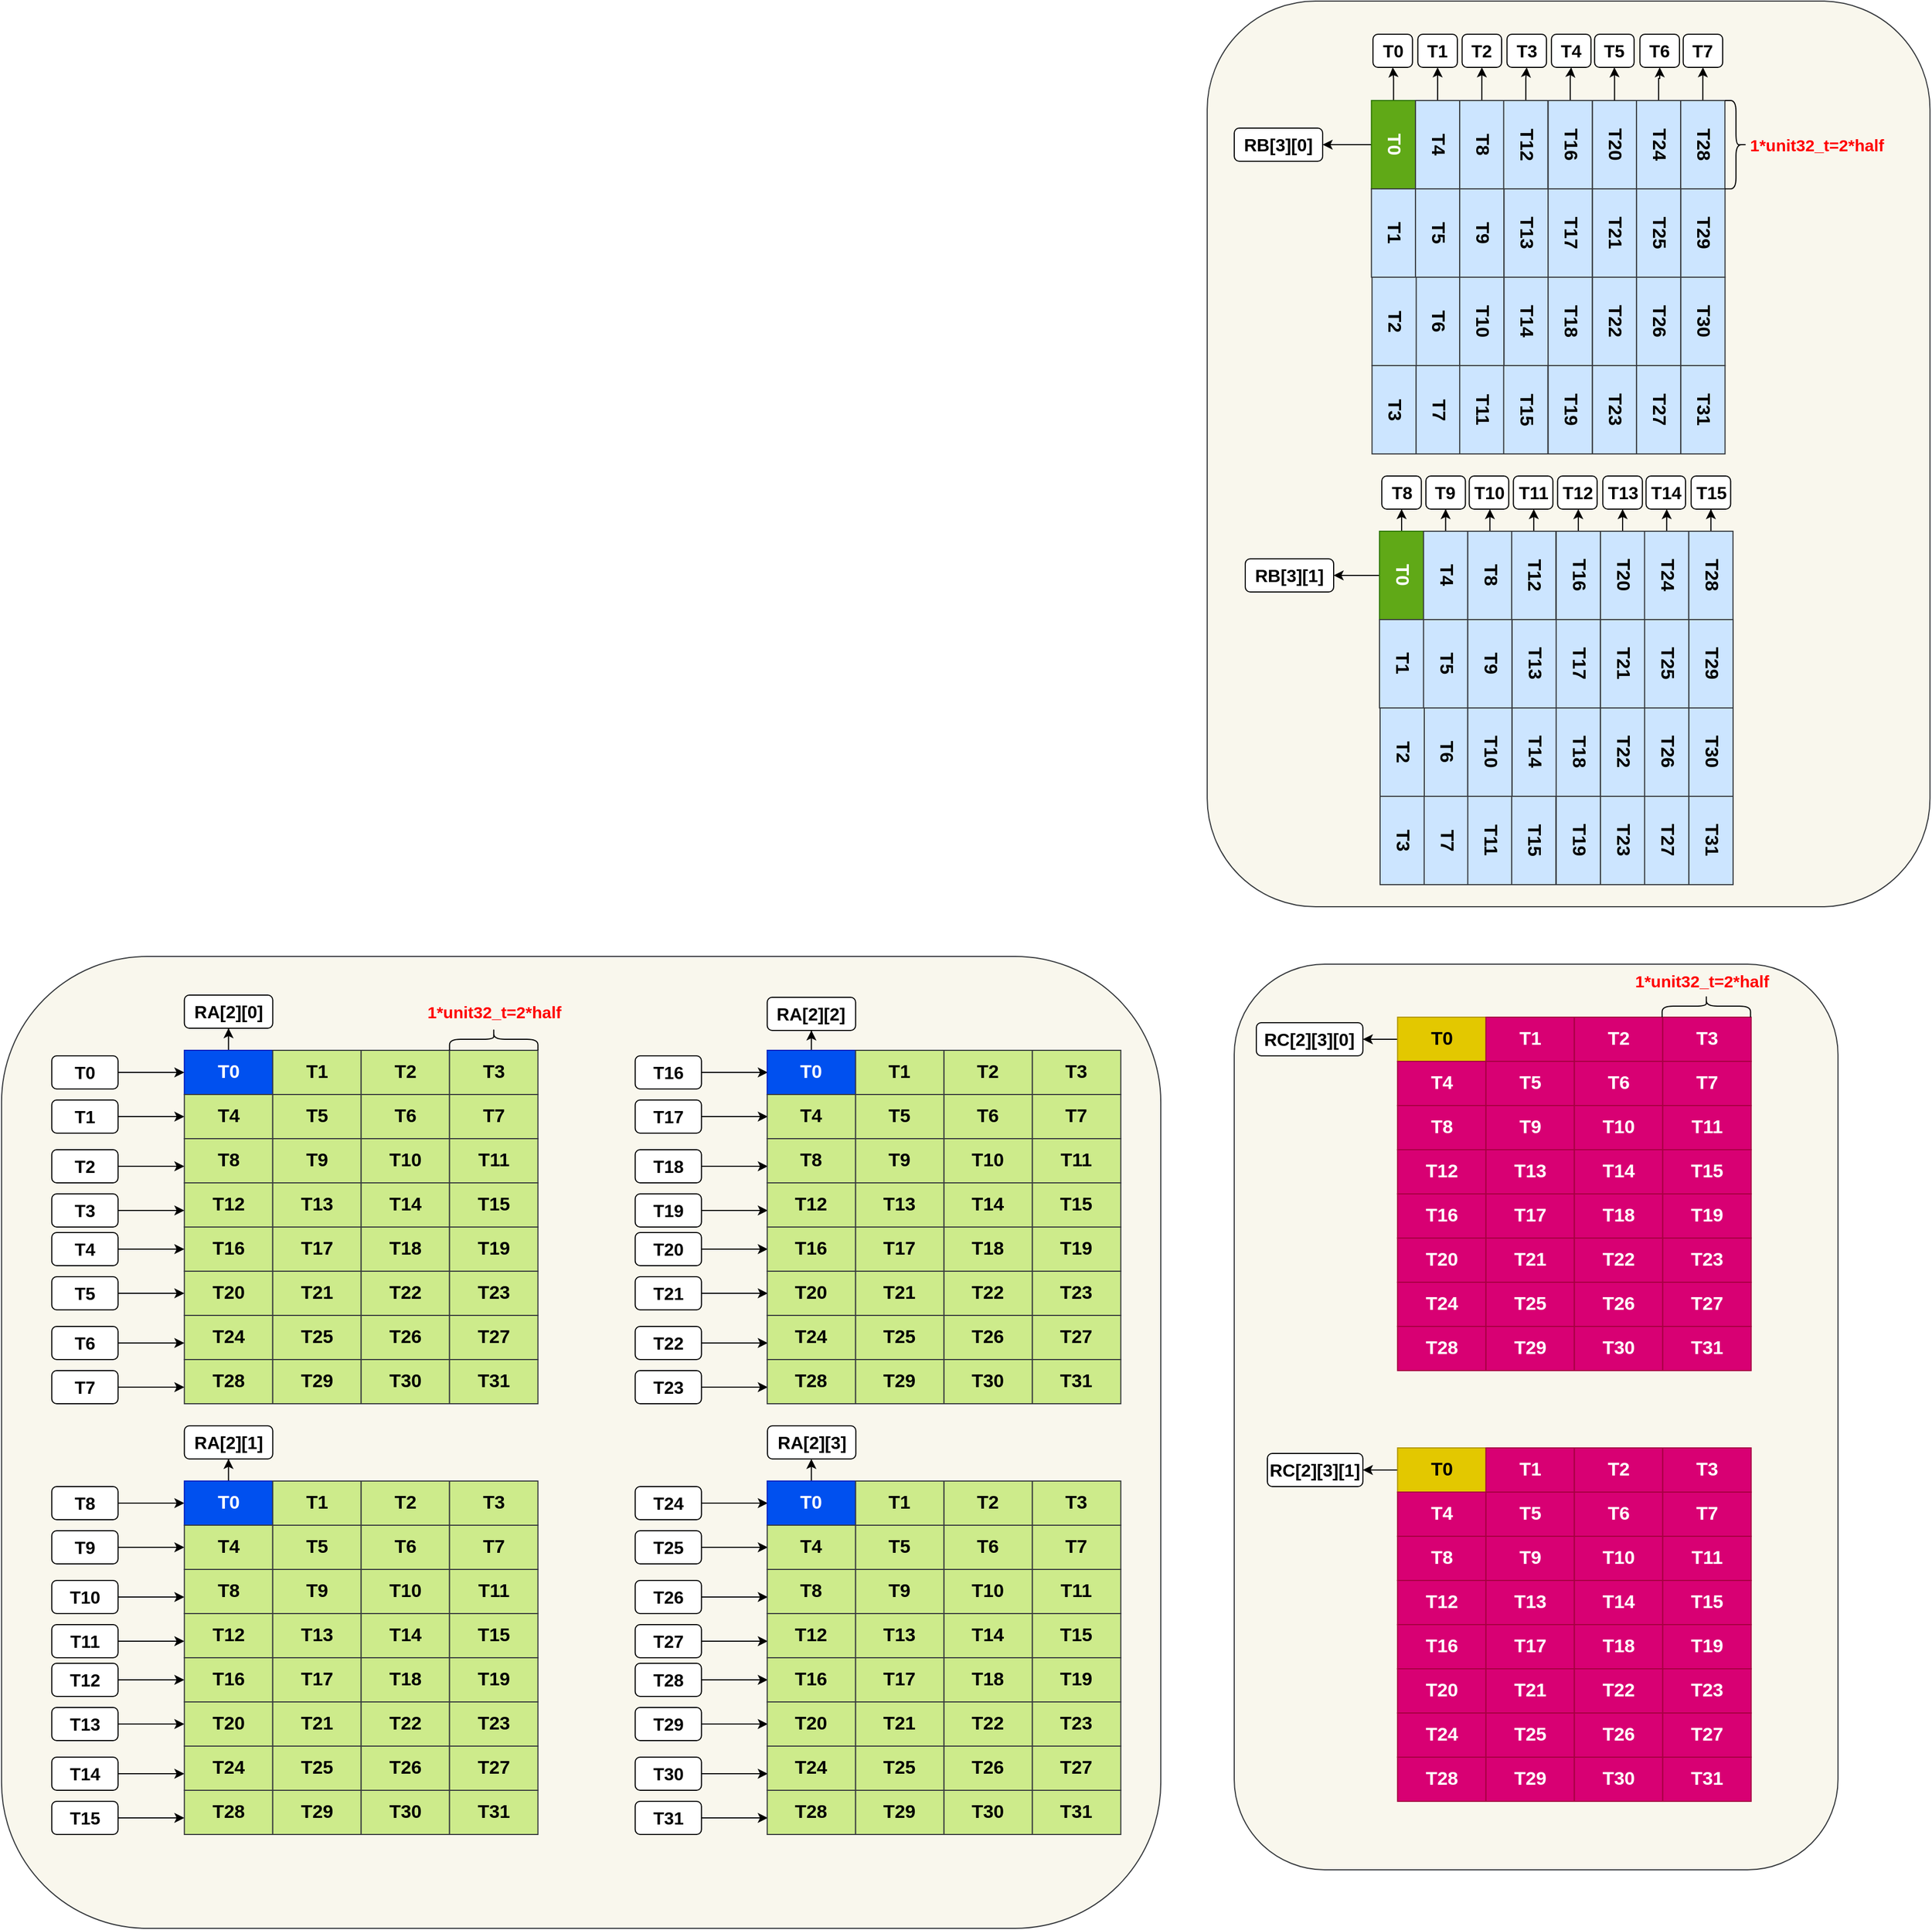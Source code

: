<mxfile version="24.0.4" type="device">
  <diagram name="Page-1" id="_nR7e4XgD6fj8UJKNjDj">
    <mxGraphModel dx="3292" dy="-8005" grid="1" gridSize="10" guides="1" tooltips="1" connect="1" arrows="1" fold="1" page="1" pageScale="1" pageWidth="850" pageHeight="1100" math="0" shadow="0">
      <root>
        <mxCell id="0" />
        <mxCell id="1" parent="0" />
        <mxCell id="BASvvJVavqTpIo9RgMH1-1779" value="" style="rounded=1;whiteSpace=wrap;html=1;fillColor=#f9f7ed;strokeColor=#36393d;" parent="1" vertex="1">
          <mxGeometry x="-360" y="10092" width="546.42" height="820" as="geometry" />
        </mxCell>
        <mxCell id="BASvvJVavqTpIo9RgMH1-1778" value="" style="rounded=1;whiteSpace=wrap;html=1;fillColor=#f9f7ed;strokeColor=#36393d;" parent="1" vertex="1">
          <mxGeometry x="-384.44" y="9220" width="654.14" height="820" as="geometry" />
        </mxCell>
        <mxCell id="BASvvJVavqTpIo9RgMH1-1777" value="" style="rounded=1;whiteSpace=wrap;html=1;fillColor=#f9f7ed;strokeColor=#36393d;" parent="1" vertex="1">
          <mxGeometry x="-1475.59" y="10085" width="1049.14" height="880" as="geometry" />
        </mxCell>
        <mxCell id="BASvvJVavqTpIo9RgMH1-1707" style="edgeStyle=orthogonalEdgeStyle;rounded=0;orthogonalLoop=1;jettySize=auto;html=1;entryX=0.5;entryY=1;entryDx=0;entryDy=0;" parent="1" source="BASvvJVavqTpIo9RgMH1-1182" target="BASvvJVavqTpIo9RgMH1-1706" edge="1">
          <mxGeometry relative="1" as="geometry" />
        </mxCell>
        <mxCell id="BASvvJVavqTpIo9RgMH1-1182" value="&lt;font style=&quot;font-size: 17px;&quot;&gt;&lt;b&gt;T0&lt;/b&gt;&lt;/font&gt;" style="rounded=0;whiteSpace=wrap;html=1;fillColor=#0050ef;strokeColor=#001DBC;fontColor=#ffffff;" parent="1" vertex="1">
          <mxGeometry x="-1310.16" y="10170" width="80" height="40" as="geometry" />
        </mxCell>
        <mxCell id="BASvvJVavqTpIo9RgMH1-1184" value="&lt;b style=&quot;font-size: 17px;&quot;&gt;T1&lt;/b&gt;" style="rounded=0;whiteSpace=wrap;html=1;fillColor=#cdeb8b;strokeColor=#36393d;" parent="1" vertex="1">
          <mxGeometry x="-1230.16" y="10170" width="80" height="40" as="geometry" />
        </mxCell>
        <mxCell id="BASvvJVavqTpIo9RgMH1-1185" value="&lt;b style=&quot;font-size: 17px;&quot;&gt;T2&lt;/b&gt;" style="rounded=0;whiteSpace=wrap;html=1;fillColor=#cdeb8b;strokeColor=#36393d;" parent="1" vertex="1">
          <mxGeometry x="-1150.16" y="10170" width="80" height="40" as="geometry" />
        </mxCell>
        <mxCell id="BASvvJVavqTpIo9RgMH1-1186" value="&lt;b style=&quot;font-size: 17px;&quot;&gt;T3&lt;/b&gt;" style="rounded=0;whiteSpace=wrap;html=1;fillColor=#cdeb8b;strokeColor=#36393d;" parent="1" vertex="1">
          <mxGeometry x="-1070.16" y="10170" width="80" height="40" as="geometry" />
        </mxCell>
        <mxCell id="BASvvJVavqTpIo9RgMH1-1187" value="&lt;b style=&quot;font-size: 17px;&quot;&gt;T4&lt;/b&gt;" style="rounded=0;whiteSpace=wrap;html=1;fillColor=#cdeb8b;strokeColor=#36393d;" parent="1" vertex="1">
          <mxGeometry x="-1310.16" y="10210" width="80" height="40" as="geometry" />
        </mxCell>
        <mxCell id="BASvvJVavqTpIo9RgMH1-1188" value="&lt;b style=&quot;font-size: 17px;&quot;&gt;T5&lt;/b&gt;" style="rounded=0;whiteSpace=wrap;html=1;fillColor=#cdeb8b;strokeColor=#36393d;" parent="1" vertex="1">
          <mxGeometry x="-1230.16" y="10210" width="80" height="40" as="geometry" />
        </mxCell>
        <mxCell id="BASvvJVavqTpIo9RgMH1-1189" value="&lt;b style=&quot;font-size: 17px;&quot;&gt;T6&lt;/b&gt;" style="rounded=0;whiteSpace=wrap;html=1;fillColor=#cdeb8b;strokeColor=#36393d;" parent="1" vertex="1">
          <mxGeometry x="-1150.16" y="10210" width="80" height="40" as="geometry" />
        </mxCell>
        <mxCell id="BASvvJVavqTpIo9RgMH1-1190" value="&lt;b style=&quot;font-size: 17px;&quot;&gt;T7&lt;/b&gt;" style="rounded=0;whiteSpace=wrap;html=1;fillColor=#cdeb8b;strokeColor=#36393d;" parent="1" vertex="1">
          <mxGeometry x="-1070.16" y="10210" width="80" height="40" as="geometry" />
        </mxCell>
        <mxCell id="BASvvJVavqTpIo9RgMH1-1191" value="&lt;b style=&quot;font-size: 17px;&quot;&gt;T8&lt;/b&gt;" style="rounded=0;whiteSpace=wrap;html=1;fillColor=#cdeb8b;strokeColor=#36393d;" parent="1" vertex="1">
          <mxGeometry x="-1310.16" y="10250" width="80" height="40" as="geometry" />
        </mxCell>
        <mxCell id="BASvvJVavqTpIo9RgMH1-1192" value="&lt;b style=&quot;font-size: 17px;&quot;&gt;T9&lt;/b&gt;" style="rounded=0;whiteSpace=wrap;html=1;fillColor=#cdeb8b;strokeColor=#36393d;" parent="1" vertex="1">
          <mxGeometry x="-1230.16" y="10250" width="80" height="40" as="geometry" />
        </mxCell>
        <mxCell id="BASvvJVavqTpIo9RgMH1-1193" value="&lt;b style=&quot;font-size: 17px;&quot;&gt;T10&lt;/b&gt;" style="rounded=0;whiteSpace=wrap;html=1;fillColor=#cdeb8b;strokeColor=#36393d;" parent="1" vertex="1">
          <mxGeometry x="-1150.16" y="10250" width="80" height="40" as="geometry" />
        </mxCell>
        <mxCell id="BASvvJVavqTpIo9RgMH1-1194" value="&lt;b style=&quot;font-size: 17px;&quot;&gt;T11&lt;/b&gt;" style="rounded=0;whiteSpace=wrap;html=1;fillColor=#cdeb8b;strokeColor=#36393d;" parent="1" vertex="1">
          <mxGeometry x="-1070.16" y="10250" width="80" height="40" as="geometry" />
        </mxCell>
        <mxCell id="BASvvJVavqTpIo9RgMH1-1195" value="&lt;b style=&quot;font-size: 17px;&quot;&gt;T12&lt;/b&gt;" style="rounded=0;whiteSpace=wrap;html=1;fillColor=#cdeb8b;strokeColor=#36393d;" parent="1" vertex="1">
          <mxGeometry x="-1310.16" y="10290" width="80" height="40" as="geometry" />
        </mxCell>
        <mxCell id="BASvvJVavqTpIo9RgMH1-1196" value="&lt;b style=&quot;font-size: 17px;&quot;&gt;T13&lt;/b&gt;" style="rounded=0;whiteSpace=wrap;html=1;fillColor=#cdeb8b;strokeColor=#36393d;" parent="1" vertex="1">
          <mxGeometry x="-1230.16" y="10290" width="80" height="40" as="geometry" />
        </mxCell>
        <mxCell id="BASvvJVavqTpIo9RgMH1-1197" value="&lt;b style=&quot;font-size: 17px;&quot;&gt;T14&lt;/b&gt;" style="rounded=0;whiteSpace=wrap;html=1;fillColor=#cdeb8b;strokeColor=#36393d;" parent="1" vertex="1">
          <mxGeometry x="-1150.16" y="10290" width="80" height="40" as="geometry" />
        </mxCell>
        <mxCell id="BASvvJVavqTpIo9RgMH1-1198" value="&lt;b style=&quot;font-size: 17px;&quot;&gt;T15&lt;/b&gt;" style="rounded=0;whiteSpace=wrap;html=1;fillColor=#cdeb8b;strokeColor=#36393d;" parent="1" vertex="1">
          <mxGeometry x="-1070.16" y="10290" width="80" height="40" as="geometry" />
        </mxCell>
        <mxCell id="BASvvJVavqTpIo9RgMH1-1199" value="&lt;b style=&quot;font-size: 17px;&quot;&gt;T16&lt;/b&gt;" style="rounded=0;whiteSpace=wrap;html=1;fillColor=#cdeb8b;strokeColor=#36393d;" parent="1" vertex="1">
          <mxGeometry x="-1310.16" y="10330" width="80" height="40" as="geometry" />
        </mxCell>
        <mxCell id="BASvvJVavqTpIo9RgMH1-1200" value="&lt;b style=&quot;font-size: 17px;&quot;&gt;T17&lt;/b&gt;" style="rounded=0;whiteSpace=wrap;html=1;fillColor=#cdeb8b;strokeColor=#36393d;" parent="1" vertex="1">
          <mxGeometry x="-1230.16" y="10330" width="80" height="40" as="geometry" />
        </mxCell>
        <mxCell id="BASvvJVavqTpIo9RgMH1-1201" value="&lt;b style=&quot;font-size: 17px;&quot;&gt;T18&lt;/b&gt;" style="rounded=0;whiteSpace=wrap;html=1;fillColor=#cdeb8b;strokeColor=#36393d;" parent="1" vertex="1">
          <mxGeometry x="-1150.16" y="10330" width="80" height="40" as="geometry" />
        </mxCell>
        <mxCell id="BASvvJVavqTpIo9RgMH1-1202" value="&lt;b style=&quot;font-size: 17px;&quot;&gt;T19&lt;/b&gt;" style="rounded=0;whiteSpace=wrap;html=1;fillColor=#cdeb8b;strokeColor=#36393d;" parent="1" vertex="1">
          <mxGeometry x="-1070.16" y="10330" width="80" height="40" as="geometry" />
        </mxCell>
        <mxCell id="BASvvJVavqTpIo9RgMH1-1203" value="&lt;b style=&quot;font-size: 17px;&quot;&gt;T20&lt;/b&gt;" style="rounded=0;whiteSpace=wrap;html=1;fillColor=#cdeb8b;strokeColor=#36393d;" parent="1" vertex="1">
          <mxGeometry x="-1310.16" y="10370" width="80" height="40" as="geometry" />
        </mxCell>
        <mxCell id="BASvvJVavqTpIo9RgMH1-1204" value="&lt;b style=&quot;font-size: 17px;&quot;&gt;T21&lt;/b&gt;" style="rounded=0;whiteSpace=wrap;html=1;fillColor=#cdeb8b;strokeColor=#36393d;" parent="1" vertex="1">
          <mxGeometry x="-1230.16" y="10370" width="80" height="40" as="geometry" />
        </mxCell>
        <mxCell id="BASvvJVavqTpIo9RgMH1-1205" value="&lt;b style=&quot;font-size: 17px;&quot;&gt;T22&lt;/b&gt;" style="rounded=0;whiteSpace=wrap;html=1;fillColor=#cdeb8b;strokeColor=#36393d;" parent="1" vertex="1">
          <mxGeometry x="-1150.16" y="10370" width="80" height="40" as="geometry" />
        </mxCell>
        <mxCell id="BASvvJVavqTpIo9RgMH1-1206" value="&lt;b style=&quot;font-size: 17px;&quot;&gt;T23&lt;/b&gt;" style="rounded=0;whiteSpace=wrap;html=1;fillColor=#cdeb8b;strokeColor=#36393d;" parent="1" vertex="1">
          <mxGeometry x="-1070.16" y="10370" width="80" height="40" as="geometry" />
        </mxCell>
        <mxCell id="BASvvJVavqTpIo9RgMH1-1207" value="&lt;b style=&quot;font-size: 17px;&quot;&gt;T24&lt;/b&gt;" style="rounded=0;whiteSpace=wrap;html=1;fillColor=#cdeb8b;strokeColor=#36393d;" parent="1" vertex="1">
          <mxGeometry x="-1310.16" y="10410" width="80" height="40" as="geometry" />
        </mxCell>
        <mxCell id="BASvvJVavqTpIo9RgMH1-1208" value="&lt;b style=&quot;font-size: 17px;&quot;&gt;T25&lt;/b&gt;" style="rounded=0;whiteSpace=wrap;html=1;fillColor=#cdeb8b;strokeColor=#36393d;" parent="1" vertex="1">
          <mxGeometry x="-1230.16" y="10410" width="80" height="40" as="geometry" />
        </mxCell>
        <mxCell id="BASvvJVavqTpIo9RgMH1-1209" value="&lt;b style=&quot;font-size: 17px;&quot;&gt;T26&lt;/b&gt;" style="rounded=0;whiteSpace=wrap;html=1;fillColor=#cdeb8b;strokeColor=#36393d;" parent="1" vertex="1">
          <mxGeometry x="-1150.16" y="10410" width="80" height="40" as="geometry" />
        </mxCell>
        <mxCell id="BASvvJVavqTpIo9RgMH1-1210" value="&lt;b style=&quot;font-size: 17px;&quot;&gt;T27&lt;/b&gt;" style="rounded=0;whiteSpace=wrap;html=1;fillColor=#cdeb8b;strokeColor=#36393d;" parent="1" vertex="1">
          <mxGeometry x="-1070.16" y="10410" width="80" height="40" as="geometry" />
        </mxCell>
        <mxCell id="BASvvJVavqTpIo9RgMH1-1211" value="&lt;b style=&quot;font-size: 17px;&quot;&gt;T28&lt;/b&gt;" style="rounded=0;whiteSpace=wrap;html=1;fillColor=#cdeb8b;strokeColor=#36393d;" parent="1" vertex="1">
          <mxGeometry x="-1310.16" y="10450" width="80" height="40" as="geometry" />
        </mxCell>
        <mxCell id="BASvvJVavqTpIo9RgMH1-1212" value="&lt;b style=&quot;font-size: 17px;&quot;&gt;T29&lt;/b&gt;" style="rounded=0;whiteSpace=wrap;html=1;fillColor=#cdeb8b;strokeColor=#36393d;" parent="1" vertex="1">
          <mxGeometry x="-1230.16" y="10450" width="80" height="40" as="geometry" />
        </mxCell>
        <mxCell id="BASvvJVavqTpIo9RgMH1-1213" value="&lt;b style=&quot;font-size: 17px;&quot;&gt;T30&lt;/b&gt;" style="rounded=0;whiteSpace=wrap;html=1;fillColor=#cdeb8b;strokeColor=#36393d;" parent="1" vertex="1">
          <mxGeometry x="-1150.16" y="10450" width="80" height="40" as="geometry" />
        </mxCell>
        <mxCell id="BASvvJVavqTpIo9RgMH1-1214" value="&lt;b style=&quot;font-size: 17px;&quot;&gt;T31&lt;/b&gt;" style="rounded=0;whiteSpace=wrap;html=1;fillColor=#cdeb8b;strokeColor=#36393d;" parent="1" vertex="1">
          <mxGeometry x="-1070.16" y="10450" width="80" height="40" as="geometry" />
        </mxCell>
        <mxCell id="BASvvJVavqTpIo9RgMH1-1311" value="&lt;font style=&quot;font-size: 16px;&quot;&gt;&lt;b&gt;T0&lt;/b&gt;&lt;/font&gt;" style="rounded=1;whiteSpace=wrap;html=1;" parent="1" vertex="1">
          <mxGeometry x="-1430.16" y="10175" width="60" height="30" as="geometry" />
        </mxCell>
        <mxCell id="BASvvJVavqTpIo9RgMH1-1312" value="" style="endArrow=classic;html=1;rounded=0;exitX=1;exitY=0.5;exitDx=0;exitDy=0;entryX=0;entryY=0.5;entryDx=0;entryDy=0;" parent="1" source="BASvvJVavqTpIo9RgMH1-1311" target="BASvvJVavqTpIo9RgMH1-1182" edge="1">
          <mxGeometry width="50" height="50" relative="1" as="geometry">
            <mxPoint x="-1330.16" y="10130" as="sourcePoint" />
            <mxPoint x="-1280.16" y="10080" as="targetPoint" />
          </mxGeometry>
        </mxCell>
        <mxCell id="BASvvJVavqTpIo9RgMH1-1313" value="&lt;font style=&quot;font-size: 16px;&quot;&gt;&lt;b&gt;T1&lt;/b&gt;&lt;/font&gt;" style="rounded=1;whiteSpace=wrap;html=1;" parent="1" vertex="1">
          <mxGeometry x="-1430.16" y="10215" width="60" height="30" as="geometry" />
        </mxCell>
        <mxCell id="BASvvJVavqTpIo9RgMH1-1314" value="" style="endArrow=classic;html=1;rounded=0;exitX=1;exitY=0.5;exitDx=0;exitDy=0;entryX=0;entryY=0.5;entryDx=0;entryDy=0;" parent="1" source="BASvvJVavqTpIo9RgMH1-1313" target="BASvvJVavqTpIo9RgMH1-1187" edge="1">
          <mxGeometry width="50" height="50" relative="1" as="geometry">
            <mxPoint x="-1330.16" y="10170" as="sourcePoint" />
            <mxPoint x="-1310.16" y="10230" as="targetPoint" />
          </mxGeometry>
        </mxCell>
        <mxCell id="BASvvJVavqTpIo9RgMH1-1316" value="&lt;font style=&quot;font-size: 16px;&quot;&gt;&lt;b&gt;T2&lt;/b&gt;&lt;/font&gt;" style="rounded=1;whiteSpace=wrap;html=1;" parent="1" vertex="1">
          <mxGeometry x="-1430.16" y="10260" width="60" height="30" as="geometry" />
        </mxCell>
        <mxCell id="BASvvJVavqTpIo9RgMH1-1317" value="" style="endArrow=classic;html=1;rounded=0;exitX=1;exitY=0.5;exitDx=0;exitDy=0;entryX=0;entryY=0.5;entryDx=0;entryDy=0;" parent="1" source="BASvvJVavqTpIo9RgMH1-1316" edge="1">
          <mxGeometry width="50" height="50" relative="1" as="geometry">
            <mxPoint x="-1330.16" y="10215" as="sourcePoint" />
            <mxPoint x="-1310.16" y="10275" as="targetPoint" />
          </mxGeometry>
        </mxCell>
        <mxCell id="BASvvJVavqTpIo9RgMH1-1318" value="&lt;font style=&quot;font-size: 16px;&quot;&gt;&lt;b&gt;T3&lt;/b&gt;&lt;/font&gt;" style="rounded=1;whiteSpace=wrap;html=1;" parent="1" vertex="1">
          <mxGeometry x="-1430.16" y="10300" width="60" height="30" as="geometry" />
        </mxCell>
        <mxCell id="BASvvJVavqTpIo9RgMH1-1319" value="" style="endArrow=classic;html=1;rounded=0;exitX=1;exitY=0.5;exitDx=0;exitDy=0;entryX=0;entryY=0.5;entryDx=0;entryDy=0;" parent="1" source="BASvvJVavqTpIo9RgMH1-1318" edge="1">
          <mxGeometry width="50" height="50" relative="1" as="geometry">
            <mxPoint x="-1330.16" y="10255" as="sourcePoint" />
            <mxPoint x="-1310.16" y="10315" as="targetPoint" />
          </mxGeometry>
        </mxCell>
        <mxCell id="BASvvJVavqTpIo9RgMH1-1320" value="&lt;font style=&quot;font-size: 16px;&quot;&gt;&lt;b&gt;T4&lt;/b&gt;&lt;/font&gt;" style="rounded=1;whiteSpace=wrap;html=1;" parent="1" vertex="1">
          <mxGeometry x="-1430.16" y="10335" width="60" height="30" as="geometry" />
        </mxCell>
        <mxCell id="BASvvJVavqTpIo9RgMH1-1321" value="" style="endArrow=classic;html=1;rounded=0;exitX=1;exitY=0.5;exitDx=0;exitDy=0;entryX=0;entryY=0.5;entryDx=0;entryDy=0;" parent="1" source="BASvvJVavqTpIo9RgMH1-1320" edge="1">
          <mxGeometry width="50" height="50" relative="1" as="geometry">
            <mxPoint x="-1330.16" y="10290" as="sourcePoint" />
            <mxPoint x="-1310.16" y="10350" as="targetPoint" />
          </mxGeometry>
        </mxCell>
        <mxCell id="BASvvJVavqTpIo9RgMH1-1322" value="&lt;font style=&quot;font-size: 16px;&quot;&gt;&lt;b&gt;T5&lt;/b&gt;&lt;/font&gt;" style="rounded=1;whiteSpace=wrap;html=1;" parent="1" vertex="1">
          <mxGeometry x="-1430.16" y="10375" width="60" height="30" as="geometry" />
        </mxCell>
        <mxCell id="BASvvJVavqTpIo9RgMH1-1323" value="" style="endArrow=classic;html=1;rounded=0;exitX=1;exitY=0.5;exitDx=0;exitDy=0;entryX=0;entryY=0.5;entryDx=0;entryDy=0;" parent="1" source="BASvvJVavqTpIo9RgMH1-1322" edge="1">
          <mxGeometry width="50" height="50" relative="1" as="geometry">
            <mxPoint x="-1330.16" y="10330" as="sourcePoint" />
            <mxPoint x="-1310.16" y="10390" as="targetPoint" />
          </mxGeometry>
        </mxCell>
        <mxCell id="BASvvJVavqTpIo9RgMH1-1324" value="&lt;font style=&quot;font-size: 16px;&quot;&gt;&lt;b&gt;T6&lt;/b&gt;&lt;/font&gt;" style="rounded=1;whiteSpace=wrap;html=1;" parent="1" vertex="1">
          <mxGeometry x="-1430.16" y="10420" width="60" height="30" as="geometry" />
        </mxCell>
        <mxCell id="BASvvJVavqTpIo9RgMH1-1325" value="" style="endArrow=classic;html=1;rounded=0;exitX=1;exitY=0.5;exitDx=0;exitDy=0;entryX=0;entryY=0.5;entryDx=0;entryDy=0;" parent="1" source="BASvvJVavqTpIo9RgMH1-1324" edge="1">
          <mxGeometry width="50" height="50" relative="1" as="geometry">
            <mxPoint x="-1330.16" y="10375" as="sourcePoint" />
            <mxPoint x="-1310.16" y="10435" as="targetPoint" />
          </mxGeometry>
        </mxCell>
        <mxCell id="BASvvJVavqTpIo9RgMH1-1326" value="&lt;font style=&quot;font-size: 16px;&quot;&gt;&lt;b&gt;T7&lt;/b&gt;&lt;/font&gt;" style="rounded=1;whiteSpace=wrap;html=1;" parent="1" vertex="1">
          <mxGeometry x="-1430.16" y="10460" width="60" height="30" as="geometry" />
        </mxCell>
        <mxCell id="BASvvJVavqTpIo9RgMH1-1327" value="" style="endArrow=classic;html=1;rounded=0;exitX=1;exitY=0.5;exitDx=0;exitDy=0;entryX=0;entryY=0.5;entryDx=0;entryDy=0;" parent="1" source="BASvvJVavqTpIo9RgMH1-1326" edge="1">
          <mxGeometry width="50" height="50" relative="1" as="geometry">
            <mxPoint x="-1330.16" y="10415" as="sourcePoint" />
            <mxPoint x="-1310.16" y="10475" as="targetPoint" />
          </mxGeometry>
        </mxCell>
        <mxCell id="BASvvJVavqTpIo9RgMH1-1360" value="&lt;font style=&quot;font-size: 16px;&quot;&gt;&lt;b&gt;T16&lt;/b&gt;&lt;/font&gt;" style="rounded=1;whiteSpace=wrap;html=1;" parent="1" vertex="1">
          <mxGeometry x="-902.16" y="10175" width="60" height="30" as="geometry" />
        </mxCell>
        <mxCell id="BASvvJVavqTpIo9RgMH1-1361" value="" style="endArrow=classic;html=1;rounded=0;exitX=1;exitY=0.5;exitDx=0;exitDy=0;entryX=0;entryY=0.5;entryDx=0;entryDy=0;" parent="1" source="BASvvJVavqTpIo9RgMH1-1360" edge="1">
          <mxGeometry width="50" height="50" relative="1" as="geometry">
            <mxPoint x="-802.16" y="10130" as="sourcePoint" />
            <mxPoint x="-782.16" y="10190" as="targetPoint" />
          </mxGeometry>
        </mxCell>
        <mxCell id="BASvvJVavqTpIo9RgMH1-1362" value="&lt;font style=&quot;font-size: 16px;&quot;&gt;&lt;b&gt;T17&lt;/b&gt;&lt;/font&gt;" style="rounded=1;whiteSpace=wrap;html=1;" parent="1" vertex="1">
          <mxGeometry x="-902.16" y="10215" width="60" height="30" as="geometry" />
        </mxCell>
        <mxCell id="BASvvJVavqTpIo9RgMH1-1363" value="" style="endArrow=classic;html=1;rounded=0;exitX=1;exitY=0.5;exitDx=0;exitDy=0;entryX=0;entryY=0.5;entryDx=0;entryDy=0;" parent="1" source="BASvvJVavqTpIo9RgMH1-1362" edge="1">
          <mxGeometry width="50" height="50" relative="1" as="geometry">
            <mxPoint x="-802.16" y="10170" as="sourcePoint" />
            <mxPoint x="-782.16" y="10230" as="targetPoint" />
          </mxGeometry>
        </mxCell>
        <mxCell id="BASvvJVavqTpIo9RgMH1-1364" value="&lt;font style=&quot;font-size: 16px;&quot;&gt;&lt;b&gt;T18&lt;/b&gt;&lt;/font&gt;" style="rounded=1;whiteSpace=wrap;html=1;" parent="1" vertex="1">
          <mxGeometry x="-902.16" y="10260" width="60" height="30" as="geometry" />
        </mxCell>
        <mxCell id="BASvvJVavqTpIo9RgMH1-1365" value="" style="endArrow=classic;html=1;rounded=0;exitX=1;exitY=0.5;exitDx=0;exitDy=0;entryX=0;entryY=0.5;entryDx=0;entryDy=0;" parent="1" source="BASvvJVavqTpIo9RgMH1-1364" edge="1">
          <mxGeometry width="50" height="50" relative="1" as="geometry">
            <mxPoint x="-802.16" y="10215" as="sourcePoint" />
            <mxPoint x="-782.16" y="10275" as="targetPoint" />
          </mxGeometry>
        </mxCell>
        <mxCell id="BASvvJVavqTpIo9RgMH1-1366" value="&lt;font style=&quot;font-size: 16px;&quot;&gt;&lt;b&gt;T19&lt;/b&gt;&lt;/font&gt;" style="rounded=1;whiteSpace=wrap;html=1;" parent="1" vertex="1">
          <mxGeometry x="-902.16" y="10300" width="60" height="30" as="geometry" />
        </mxCell>
        <mxCell id="BASvvJVavqTpIo9RgMH1-1367" value="" style="endArrow=classic;html=1;rounded=0;exitX=1;exitY=0.5;exitDx=0;exitDy=0;entryX=0;entryY=0.5;entryDx=0;entryDy=0;" parent="1" source="BASvvJVavqTpIo9RgMH1-1366" edge="1">
          <mxGeometry width="50" height="50" relative="1" as="geometry">
            <mxPoint x="-802.16" y="10255" as="sourcePoint" />
            <mxPoint x="-782.16" y="10315" as="targetPoint" />
          </mxGeometry>
        </mxCell>
        <mxCell id="BASvvJVavqTpIo9RgMH1-1368" value="&lt;font style=&quot;font-size: 16px;&quot;&gt;&lt;b&gt;T20&lt;/b&gt;&lt;/font&gt;" style="rounded=1;whiteSpace=wrap;html=1;" parent="1" vertex="1">
          <mxGeometry x="-902.16" y="10335" width="60" height="30" as="geometry" />
        </mxCell>
        <mxCell id="BASvvJVavqTpIo9RgMH1-1369" value="" style="endArrow=classic;html=1;rounded=0;exitX=1;exitY=0.5;exitDx=0;exitDy=0;entryX=0;entryY=0.5;entryDx=0;entryDy=0;" parent="1" source="BASvvJVavqTpIo9RgMH1-1368" edge="1">
          <mxGeometry width="50" height="50" relative="1" as="geometry">
            <mxPoint x="-802.16" y="10290" as="sourcePoint" />
            <mxPoint x="-782.16" y="10350" as="targetPoint" />
          </mxGeometry>
        </mxCell>
        <mxCell id="BASvvJVavqTpIo9RgMH1-1370" value="&lt;font style=&quot;font-size: 16px;&quot;&gt;&lt;b&gt;T21&lt;/b&gt;&lt;/font&gt;" style="rounded=1;whiteSpace=wrap;html=1;" parent="1" vertex="1">
          <mxGeometry x="-902.16" y="10375" width="60" height="30" as="geometry" />
        </mxCell>
        <mxCell id="BASvvJVavqTpIo9RgMH1-1371" value="" style="endArrow=classic;html=1;rounded=0;exitX=1;exitY=0.5;exitDx=0;exitDy=0;entryX=0;entryY=0.5;entryDx=0;entryDy=0;" parent="1" source="BASvvJVavqTpIo9RgMH1-1370" edge="1">
          <mxGeometry width="50" height="50" relative="1" as="geometry">
            <mxPoint x="-802.16" y="10330" as="sourcePoint" />
            <mxPoint x="-782.16" y="10390" as="targetPoint" />
          </mxGeometry>
        </mxCell>
        <mxCell id="BASvvJVavqTpIo9RgMH1-1372" value="&lt;font style=&quot;font-size: 16px;&quot;&gt;&lt;b&gt;T22&lt;/b&gt;&lt;/font&gt;" style="rounded=1;whiteSpace=wrap;html=1;" parent="1" vertex="1">
          <mxGeometry x="-902.16" y="10420" width="60" height="30" as="geometry" />
        </mxCell>
        <mxCell id="BASvvJVavqTpIo9RgMH1-1373" value="" style="endArrow=classic;html=1;rounded=0;exitX=1;exitY=0.5;exitDx=0;exitDy=0;entryX=0;entryY=0.5;entryDx=0;entryDy=0;" parent="1" source="BASvvJVavqTpIo9RgMH1-1372" edge="1">
          <mxGeometry width="50" height="50" relative="1" as="geometry">
            <mxPoint x="-802.16" y="10375" as="sourcePoint" />
            <mxPoint x="-782.16" y="10435" as="targetPoint" />
          </mxGeometry>
        </mxCell>
        <mxCell id="BASvvJVavqTpIo9RgMH1-1374" value="&lt;font style=&quot;font-size: 16px;&quot;&gt;&lt;b&gt;T23&lt;/b&gt;&lt;/font&gt;" style="rounded=1;whiteSpace=wrap;html=1;" parent="1" vertex="1">
          <mxGeometry x="-902.16" y="10460" width="60" height="30" as="geometry" />
        </mxCell>
        <mxCell id="BASvvJVavqTpIo9RgMH1-1375" value="" style="endArrow=classic;html=1;rounded=0;exitX=1;exitY=0.5;exitDx=0;exitDy=0;entryX=0;entryY=0.5;entryDx=0;entryDy=0;" parent="1" source="BASvvJVavqTpIo9RgMH1-1374" edge="1">
          <mxGeometry width="50" height="50" relative="1" as="geometry">
            <mxPoint x="-802.16" y="10415" as="sourcePoint" />
            <mxPoint x="-782.16" y="10475" as="targetPoint" />
          </mxGeometry>
        </mxCell>
        <mxCell id="BASvvJVavqTpIo9RgMH1-1408" value="&lt;font style=&quot;font-size: 16px;&quot;&gt;&lt;b&gt;T8&lt;/b&gt;&lt;/font&gt;" style="rounded=1;whiteSpace=wrap;html=1;" parent="1" vertex="1">
          <mxGeometry x="-1430.16" y="10565" width="60" height="30" as="geometry" />
        </mxCell>
        <mxCell id="BASvvJVavqTpIo9RgMH1-1409" value="" style="endArrow=classic;html=1;rounded=0;exitX=1;exitY=0.5;exitDx=0;exitDy=0;entryX=0;entryY=0.5;entryDx=0;entryDy=0;" parent="1" source="BASvvJVavqTpIo9RgMH1-1408" edge="1">
          <mxGeometry width="50" height="50" relative="1" as="geometry">
            <mxPoint x="-1330.16" y="10520" as="sourcePoint" />
            <mxPoint x="-1310.16" y="10580" as="targetPoint" />
          </mxGeometry>
        </mxCell>
        <mxCell id="BASvvJVavqTpIo9RgMH1-1410" value="&lt;font style=&quot;font-size: 16px;&quot;&gt;&lt;b&gt;T9&lt;/b&gt;&lt;/font&gt;" style="rounded=1;whiteSpace=wrap;html=1;" parent="1" vertex="1">
          <mxGeometry x="-1430.16" y="10605" width="60" height="30" as="geometry" />
        </mxCell>
        <mxCell id="BASvvJVavqTpIo9RgMH1-1411" value="" style="endArrow=classic;html=1;rounded=0;exitX=1;exitY=0.5;exitDx=0;exitDy=0;entryX=0;entryY=0.5;entryDx=0;entryDy=0;" parent="1" source="BASvvJVavqTpIo9RgMH1-1410" edge="1">
          <mxGeometry width="50" height="50" relative="1" as="geometry">
            <mxPoint x="-1330.16" y="10560" as="sourcePoint" />
            <mxPoint x="-1310.16" y="10620" as="targetPoint" />
          </mxGeometry>
        </mxCell>
        <mxCell id="BASvvJVavqTpIo9RgMH1-1412" value="&lt;font style=&quot;font-size: 16px;&quot;&gt;&lt;b&gt;T10&lt;/b&gt;&lt;/font&gt;" style="rounded=1;whiteSpace=wrap;html=1;" parent="1" vertex="1">
          <mxGeometry x="-1430.16" y="10650" width="60" height="30" as="geometry" />
        </mxCell>
        <mxCell id="BASvvJVavqTpIo9RgMH1-1413" value="" style="endArrow=classic;html=1;rounded=0;exitX=1;exitY=0.5;exitDx=0;exitDy=0;entryX=0;entryY=0.5;entryDx=0;entryDy=0;" parent="1" source="BASvvJVavqTpIo9RgMH1-1412" edge="1">
          <mxGeometry width="50" height="50" relative="1" as="geometry">
            <mxPoint x="-1330.16" y="10605" as="sourcePoint" />
            <mxPoint x="-1310.16" y="10665" as="targetPoint" />
          </mxGeometry>
        </mxCell>
        <mxCell id="BASvvJVavqTpIo9RgMH1-1414" value="&lt;font style=&quot;font-size: 16px;&quot;&gt;&lt;b&gt;T11&lt;/b&gt;&lt;/font&gt;" style="rounded=1;whiteSpace=wrap;html=1;" parent="1" vertex="1">
          <mxGeometry x="-1430.16" y="10690" width="60" height="30" as="geometry" />
        </mxCell>
        <mxCell id="BASvvJVavqTpIo9RgMH1-1415" value="" style="endArrow=classic;html=1;rounded=0;exitX=1;exitY=0.5;exitDx=0;exitDy=0;entryX=0;entryY=0.5;entryDx=0;entryDy=0;" parent="1" source="BASvvJVavqTpIo9RgMH1-1414" edge="1">
          <mxGeometry width="50" height="50" relative="1" as="geometry">
            <mxPoint x="-1330.16" y="10645" as="sourcePoint" />
            <mxPoint x="-1310.16" y="10705" as="targetPoint" />
          </mxGeometry>
        </mxCell>
        <mxCell id="BASvvJVavqTpIo9RgMH1-1416" value="&lt;font style=&quot;font-size: 16px;&quot;&gt;&lt;b&gt;T12&lt;/b&gt;&lt;/font&gt;" style="rounded=1;whiteSpace=wrap;html=1;" parent="1" vertex="1">
          <mxGeometry x="-1430.16" y="10725" width="60" height="30" as="geometry" />
        </mxCell>
        <mxCell id="BASvvJVavqTpIo9RgMH1-1417" value="" style="endArrow=classic;html=1;rounded=0;exitX=1;exitY=0.5;exitDx=0;exitDy=0;entryX=0;entryY=0.5;entryDx=0;entryDy=0;" parent="1" source="BASvvJVavqTpIo9RgMH1-1416" edge="1">
          <mxGeometry width="50" height="50" relative="1" as="geometry">
            <mxPoint x="-1330.16" y="10680" as="sourcePoint" />
            <mxPoint x="-1310.16" y="10740" as="targetPoint" />
          </mxGeometry>
        </mxCell>
        <mxCell id="BASvvJVavqTpIo9RgMH1-1418" value="&lt;font style=&quot;font-size: 16px;&quot;&gt;&lt;b&gt;T13&lt;/b&gt;&lt;/font&gt;" style="rounded=1;whiteSpace=wrap;html=1;" parent="1" vertex="1">
          <mxGeometry x="-1430.16" y="10765" width="60" height="30" as="geometry" />
        </mxCell>
        <mxCell id="BASvvJVavqTpIo9RgMH1-1419" value="" style="endArrow=classic;html=1;rounded=0;exitX=1;exitY=0.5;exitDx=0;exitDy=0;entryX=0;entryY=0.5;entryDx=0;entryDy=0;" parent="1" source="BASvvJVavqTpIo9RgMH1-1418" edge="1">
          <mxGeometry width="50" height="50" relative="1" as="geometry">
            <mxPoint x="-1330.16" y="10720" as="sourcePoint" />
            <mxPoint x="-1310.16" y="10780" as="targetPoint" />
          </mxGeometry>
        </mxCell>
        <mxCell id="BASvvJVavqTpIo9RgMH1-1420" value="&lt;font style=&quot;font-size: 16px;&quot;&gt;&lt;b&gt;T14&lt;/b&gt;&lt;/font&gt;" style="rounded=1;whiteSpace=wrap;html=1;" parent="1" vertex="1">
          <mxGeometry x="-1430.16" y="10810" width="60" height="30" as="geometry" />
        </mxCell>
        <mxCell id="BASvvJVavqTpIo9RgMH1-1421" value="" style="endArrow=classic;html=1;rounded=0;exitX=1;exitY=0.5;exitDx=0;exitDy=0;entryX=0;entryY=0.5;entryDx=0;entryDy=0;" parent="1" source="BASvvJVavqTpIo9RgMH1-1420" edge="1">
          <mxGeometry width="50" height="50" relative="1" as="geometry">
            <mxPoint x="-1330.16" y="10765" as="sourcePoint" />
            <mxPoint x="-1310.16" y="10825" as="targetPoint" />
          </mxGeometry>
        </mxCell>
        <mxCell id="BASvvJVavqTpIo9RgMH1-1422" value="&lt;font style=&quot;font-size: 16px;&quot;&gt;&lt;b&gt;T15&lt;/b&gt;&lt;/font&gt;" style="rounded=1;whiteSpace=wrap;html=1;" parent="1" vertex="1">
          <mxGeometry x="-1430.16" y="10850" width="60" height="30" as="geometry" />
        </mxCell>
        <mxCell id="BASvvJVavqTpIo9RgMH1-1423" value="" style="endArrow=classic;html=1;rounded=0;exitX=1;exitY=0.5;exitDx=0;exitDy=0;entryX=0;entryY=0.5;entryDx=0;entryDy=0;" parent="1" source="BASvvJVavqTpIo9RgMH1-1422" edge="1">
          <mxGeometry width="50" height="50" relative="1" as="geometry">
            <mxPoint x="-1330.16" y="10805" as="sourcePoint" />
            <mxPoint x="-1310.16" y="10865" as="targetPoint" />
          </mxGeometry>
        </mxCell>
        <mxCell id="BASvvJVavqTpIo9RgMH1-1456" value="&lt;font style=&quot;font-size: 16px;&quot;&gt;&lt;b&gt;T24&lt;/b&gt;&lt;/font&gt;" style="rounded=1;whiteSpace=wrap;html=1;" parent="1" vertex="1">
          <mxGeometry x="-902.16" y="10565" width="60" height="30" as="geometry" />
        </mxCell>
        <mxCell id="BASvvJVavqTpIo9RgMH1-1457" value="" style="endArrow=classic;html=1;rounded=0;exitX=1;exitY=0.5;exitDx=0;exitDy=0;entryX=0;entryY=0.5;entryDx=0;entryDy=0;" parent="1" source="BASvvJVavqTpIo9RgMH1-1456" edge="1">
          <mxGeometry width="50" height="50" relative="1" as="geometry">
            <mxPoint x="-802.16" y="10520" as="sourcePoint" />
            <mxPoint x="-782.16" y="10580" as="targetPoint" />
          </mxGeometry>
        </mxCell>
        <mxCell id="BASvvJVavqTpIo9RgMH1-1458" value="&lt;font style=&quot;font-size: 16px;&quot;&gt;&lt;b&gt;T25&lt;/b&gt;&lt;/font&gt;" style="rounded=1;whiteSpace=wrap;html=1;" parent="1" vertex="1">
          <mxGeometry x="-902.16" y="10605" width="60" height="30" as="geometry" />
        </mxCell>
        <mxCell id="BASvvJVavqTpIo9RgMH1-1459" value="" style="endArrow=classic;html=1;rounded=0;exitX=1;exitY=0.5;exitDx=0;exitDy=0;entryX=0;entryY=0.5;entryDx=0;entryDy=0;" parent="1" source="BASvvJVavqTpIo9RgMH1-1458" edge="1">
          <mxGeometry width="50" height="50" relative="1" as="geometry">
            <mxPoint x="-802.16" y="10560" as="sourcePoint" />
            <mxPoint x="-782.16" y="10620" as="targetPoint" />
          </mxGeometry>
        </mxCell>
        <mxCell id="BASvvJVavqTpIo9RgMH1-1460" value="&lt;font style=&quot;font-size: 16px;&quot;&gt;&lt;b&gt;T26&lt;/b&gt;&lt;/font&gt;" style="rounded=1;whiteSpace=wrap;html=1;" parent="1" vertex="1">
          <mxGeometry x="-902.16" y="10650" width="60" height="30" as="geometry" />
        </mxCell>
        <mxCell id="BASvvJVavqTpIo9RgMH1-1461" value="" style="endArrow=classic;html=1;rounded=0;exitX=1;exitY=0.5;exitDx=0;exitDy=0;entryX=0;entryY=0.5;entryDx=0;entryDy=0;" parent="1" source="BASvvJVavqTpIo9RgMH1-1460" edge="1">
          <mxGeometry width="50" height="50" relative="1" as="geometry">
            <mxPoint x="-802.16" y="10605" as="sourcePoint" />
            <mxPoint x="-782.16" y="10665" as="targetPoint" />
          </mxGeometry>
        </mxCell>
        <mxCell id="BASvvJVavqTpIo9RgMH1-1462" value="&lt;font style=&quot;font-size: 16px;&quot;&gt;&lt;b&gt;T27&lt;/b&gt;&lt;/font&gt;" style="rounded=1;whiteSpace=wrap;html=1;" parent="1" vertex="1">
          <mxGeometry x="-902.16" y="10690" width="60" height="30" as="geometry" />
        </mxCell>
        <mxCell id="BASvvJVavqTpIo9RgMH1-1463" value="" style="endArrow=classic;html=1;rounded=0;exitX=1;exitY=0.5;exitDx=0;exitDy=0;entryX=0;entryY=0.5;entryDx=0;entryDy=0;" parent="1" source="BASvvJVavqTpIo9RgMH1-1462" edge="1">
          <mxGeometry width="50" height="50" relative="1" as="geometry">
            <mxPoint x="-802.16" y="10645" as="sourcePoint" />
            <mxPoint x="-782.16" y="10705" as="targetPoint" />
          </mxGeometry>
        </mxCell>
        <mxCell id="BASvvJVavqTpIo9RgMH1-1464" value="&lt;font style=&quot;font-size: 16px;&quot;&gt;&lt;b&gt;T28&lt;/b&gt;&lt;/font&gt;" style="rounded=1;whiteSpace=wrap;html=1;" parent="1" vertex="1">
          <mxGeometry x="-902.16" y="10725" width="60" height="30" as="geometry" />
        </mxCell>
        <mxCell id="BASvvJVavqTpIo9RgMH1-1465" value="" style="endArrow=classic;html=1;rounded=0;exitX=1;exitY=0.5;exitDx=0;exitDy=0;entryX=0;entryY=0.5;entryDx=0;entryDy=0;" parent="1" source="BASvvJVavqTpIo9RgMH1-1464" edge="1">
          <mxGeometry width="50" height="50" relative="1" as="geometry">
            <mxPoint x="-802.16" y="10680" as="sourcePoint" />
            <mxPoint x="-782.16" y="10740" as="targetPoint" />
          </mxGeometry>
        </mxCell>
        <mxCell id="BASvvJVavqTpIo9RgMH1-1466" value="&lt;font style=&quot;font-size: 16px;&quot;&gt;&lt;b&gt;T29&lt;/b&gt;&lt;/font&gt;" style="rounded=1;whiteSpace=wrap;html=1;" parent="1" vertex="1">
          <mxGeometry x="-902.16" y="10765" width="60" height="30" as="geometry" />
        </mxCell>
        <mxCell id="BASvvJVavqTpIo9RgMH1-1467" value="" style="endArrow=classic;html=1;rounded=0;exitX=1;exitY=0.5;exitDx=0;exitDy=0;entryX=0;entryY=0.5;entryDx=0;entryDy=0;" parent="1" source="BASvvJVavqTpIo9RgMH1-1466" edge="1">
          <mxGeometry width="50" height="50" relative="1" as="geometry">
            <mxPoint x="-802.16" y="10720" as="sourcePoint" />
            <mxPoint x="-782.16" y="10780" as="targetPoint" />
          </mxGeometry>
        </mxCell>
        <mxCell id="BASvvJVavqTpIo9RgMH1-1468" value="&lt;font style=&quot;font-size: 16px;&quot;&gt;&lt;b&gt;T30&lt;/b&gt;&lt;/font&gt;" style="rounded=1;whiteSpace=wrap;html=1;" parent="1" vertex="1">
          <mxGeometry x="-902.16" y="10810" width="60" height="30" as="geometry" />
        </mxCell>
        <mxCell id="BASvvJVavqTpIo9RgMH1-1469" value="" style="endArrow=classic;html=1;rounded=0;exitX=1;exitY=0.5;exitDx=0;exitDy=0;entryX=0;entryY=0.5;entryDx=0;entryDy=0;" parent="1" source="BASvvJVavqTpIo9RgMH1-1468" edge="1">
          <mxGeometry width="50" height="50" relative="1" as="geometry">
            <mxPoint x="-802.16" y="10765" as="sourcePoint" />
            <mxPoint x="-782.16" y="10825" as="targetPoint" />
          </mxGeometry>
        </mxCell>
        <mxCell id="BASvvJVavqTpIo9RgMH1-1470" value="&lt;font style=&quot;font-size: 16px;&quot;&gt;&lt;b&gt;T31&lt;/b&gt;&lt;/font&gt;" style="rounded=1;whiteSpace=wrap;html=1;" parent="1" vertex="1">
          <mxGeometry x="-902.16" y="10850" width="60" height="30" as="geometry" />
        </mxCell>
        <mxCell id="BASvvJVavqTpIo9RgMH1-1471" value="" style="endArrow=classic;html=1;rounded=0;exitX=1;exitY=0.5;exitDx=0;exitDy=0;entryX=0;entryY=0.5;entryDx=0;entryDy=0;" parent="1" source="BASvvJVavqTpIo9RgMH1-1470" edge="1">
          <mxGeometry width="50" height="50" relative="1" as="geometry">
            <mxPoint x="-802.16" y="10805" as="sourcePoint" />
            <mxPoint x="-782.16" y="10865" as="targetPoint" />
          </mxGeometry>
        </mxCell>
        <mxCell id="BASvvJVavqTpIo9RgMH1-1709" style="edgeStyle=orthogonalEdgeStyle;rounded=0;orthogonalLoop=1;jettySize=auto;html=1;" parent="1" source="BASvvJVavqTpIo9RgMH1-1472" target="BASvvJVavqTpIo9RgMH1-1708" edge="1">
          <mxGeometry relative="1" as="geometry" />
        </mxCell>
        <mxCell id="BASvvJVavqTpIo9RgMH1-1472" value="&lt;font style=&quot;font-size: 17px;&quot;&gt;&lt;b&gt;T0&lt;/b&gt;&lt;/font&gt;" style="rounded=0;whiteSpace=wrap;html=1;fillColor=#0050ef;strokeColor=#001DBC;fontColor=#ffffff;" parent="1" vertex="1">
          <mxGeometry x="-1310.16" y="10560" width="80" height="40" as="geometry" />
        </mxCell>
        <mxCell id="BASvvJVavqTpIo9RgMH1-1473" value="&lt;b style=&quot;font-size: 17px;&quot;&gt;T1&lt;/b&gt;" style="rounded=0;whiteSpace=wrap;html=1;fillColor=#cdeb8b;strokeColor=#36393d;" parent="1" vertex="1">
          <mxGeometry x="-1230.16" y="10560" width="80" height="40" as="geometry" />
        </mxCell>
        <mxCell id="BASvvJVavqTpIo9RgMH1-1474" value="&lt;b style=&quot;font-size: 17px;&quot;&gt;T2&lt;/b&gt;" style="rounded=0;whiteSpace=wrap;html=1;fillColor=#cdeb8b;strokeColor=#36393d;" parent="1" vertex="1">
          <mxGeometry x="-1150.16" y="10560" width="80" height="40" as="geometry" />
        </mxCell>
        <mxCell id="BASvvJVavqTpIo9RgMH1-1475" value="&lt;b style=&quot;font-size: 17px;&quot;&gt;T3&lt;/b&gt;" style="rounded=0;whiteSpace=wrap;html=1;fillColor=#cdeb8b;strokeColor=#36393d;" parent="1" vertex="1">
          <mxGeometry x="-1070.16" y="10560" width="80" height="40" as="geometry" />
        </mxCell>
        <mxCell id="BASvvJVavqTpIo9RgMH1-1476" value="&lt;b style=&quot;font-size: 17px;&quot;&gt;T4&lt;/b&gt;" style="rounded=0;whiteSpace=wrap;html=1;fillColor=#cdeb8b;strokeColor=#36393d;" parent="1" vertex="1">
          <mxGeometry x="-1310.16" y="10600" width="80" height="40" as="geometry" />
        </mxCell>
        <mxCell id="BASvvJVavqTpIo9RgMH1-1477" value="&lt;b style=&quot;font-size: 17px;&quot;&gt;T5&lt;/b&gt;" style="rounded=0;whiteSpace=wrap;html=1;fillColor=#cdeb8b;strokeColor=#36393d;" parent="1" vertex="1">
          <mxGeometry x="-1230.16" y="10600" width="80" height="40" as="geometry" />
        </mxCell>
        <mxCell id="BASvvJVavqTpIo9RgMH1-1478" value="&lt;b style=&quot;font-size: 17px;&quot;&gt;T6&lt;/b&gt;" style="rounded=0;whiteSpace=wrap;html=1;fillColor=#cdeb8b;strokeColor=#36393d;" parent="1" vertex="1">
          <mxGeometry x="-1150.16" y="10600" width="80" height="40" as="geometry" />
        </mxCell>
        <mxCell id="BASvvJVavqTpIo9RgMH1-1479" value="&lt;b style=&quot;font-size: 17px;&quot;&gt;T7&lt;/b&gt;" style="rounded=0;whiteSpace=wrap;html=1;fillColor=#cdeb8b;strokeColor=#36393d;" parent="1" vertex="1">
          <mxGeometry x="-1070.16" y="10600" width="80" height="40" as="geometry" />
        </mxCell>
        <mxCell id="BASvvJVavqTpIo9RgMH1-1480" value="&lt;b style=&quot;font-size: 17px;&quot;&gt;T8&lt;/b&gt;" style="rounded=0;whiteSpace=wrap;html=1;fillColor=#cdeb8b;strokeColor=#36393d;" parent="1" vertex="1">
          <mxGeometry x="-1310.16" y="10640" width="80" height="40" as="geometry" />
        </mxCell>
        <mxCell id="BASvvJVavqTpIo9RgMH1-1481" value="&lt;b style=&quot;font-size: 17px;&quot;&gt;T9&lt;/b&gt;" style="rounded=0;whiteSpace=wrap;html=1;fillColor=#cdeb8b;strokeColor=#36393d;" parent="1" vertex="1">
          <mxGeometry x="-1230.16" y="10640" width="80" height="40" as="geometry" />
        </mxCell>
        <mxCell id="BASvvJVavqTpIo9RgMH1-1482" value="&lt;b style=&quot;font-size: 17px;&quot;&gt;T10&lt;/b&gt;" style="rounded=0;whiteSpace=wrap;html=1;fillColor=#cdeb8b;strokeColor=#36393d;" parent="1" vertex="1">
          <mxGeometry x="-1150.16" y="10640" width="80" height="40" as="geometry" />
        </mxCell>
        <mxCell id="BASvvJVavqTpIo9RgMH1-1483" value="&lt;b style=&quot;font-size: 17px;&quot;&gt;T11&lt;/b&gt;" style="rounded=0;whiteSpace=wrap;html=1;fillColor=#cdeb8b;strokeColor=#36393d;" parent="1" vertex="1">
          <mxGeometry x="-1070.16" y="10640" width="80" height="40" as="geometry" />
        </mxCell>
        <mxCell id="BASvvJVavqTpIo9RgMH1-1484" value="&lt;b style=&quot;font-size: 17px;&quot;&gt;T12&lt;/b&gt;" style="rounded=0;whiteSpace=wrap;html=1;fillColor=#cdeb8b;strokeColor=#36393d;" parent="1" vertex="1">
          <mxGeometry x="-1310.16" y="10680" width="80" height="40" as="geometry" />
        </mxCell>
        <mxCell id="BASvvJVavqTpIo9RgMH1-1485" value="&lt;b style=&quot;font-size: 17px;&quot;&gt;T13&lt;/b&gt;" style="rounded=0;whiteSpace=wrap;html=1;fillColor=#cdeb8b;strokeColor=#36393d;" parent="1" vertex="1">
          <mxGeometry x="-1230.16" y="10680" width="80" height="40" as="geometry" />
        </mxCell>
        <mxCell id="BASvvJVavqTpIo9RgMH1-1486" value="&lt;b style=&quot;font-size: 17px;&quot;&gt;T14&lt;/b&gt;" style="rounded=0;whiteSpace=wrap;html=1;fillColor=#cdeb8b;strokeColor=#36393d;" parent="1" vertex="1">
          <mxGeometry x="-1150.16" y="10680" width="80" height="40" as="geometry" />
        </mxCell>
        <mxCell id="BASvvJVavqTpIo9RgMH1-1487" value="&lt;b style=&quot;font-size: 17px;&quot;&gt;T15&lt;/b&gt;" style="rounded=0;whiteSpace=wrap;html=1;fillColor=#cdeb8b;strokeColor=#36393d;" parent="1" vertex="1">
          <mxGeometry x="-1070.16" y="10680" width="80" height="40" as="geometry" />
        </mxCell>
        <mxCell id="BASvvJVavqTpIo9RgMH1-1488" value="&lt;b style=&quot;font-size: 17px;&quot;&gt;T16&lt;/b&gt;" style="rounded=0;whiteSpace=wrap;html=1;fillColor=#cdeb8b;strokeColor=#36393d;" parent="1" vertex="1">
          <mxGeometry x="-1310.16" y="10720" width="80" height="40" as="geometry" />
        </mxCell>
        <mxCell id="BASvvJVavqTpIo9RgMH1-1489" value="&lt;b style=&quot;font-size: 17px;&quot;&gt;T17&lt;/b&gt;" style="rounded=0;whiteSpace=wrap;html=1;fillColor=#cdeb8b;strokeColor=#36393d;" parent="1" vertex="1">
          <mxGeometry x="-1230.16" y="10720" width="80" height="40" as="geometry" />
        </mxCell>
        <mxCell id="BASvvJVavqTpIo9RgMH1-1490" value="&lt;b style=&quot;font-size: 17px;&quot;&gt;T18&lt;/b&gt;" style="rounded=0;whiteSpace=wrap;html=1;fillColor=#cdeb8b;strokeColor=#36393d;" parent="1" vertex="1">
          <mxGeometry x="-1150.16" y="10720" width="80" height="40" as="geometry" />
        </mxCell>
        <mxCell id="BASvvJVavqTpIo9RgMH1-1491" value="&lt;b style=&quot;font-size: 17px;&quot;&gt;T19&lt;/b&gt;" style="rounded=0;whiteSpace=wrap;html=1;fillColor=#cdeb8b;strokeColor=#36393d;" parent="1" vertex="1">
          <mxGeometry x="-1070.16" y="10720" width="80" height="40" as="geometry" />
        </mxCell>
        <mxCell id="BASvvJVavqTpIo9RgMH1-1492" value="&lt;b style=&quot;font-size: 17px;&quot;&gt;T20&lt;/b&gt;" style="rounded=0;whiteSpace=wrap;html=1;fillColor=#cdeb8b;strokeColor=#36393d;" parent="1" vertex="1">
          <mxGeometry x="-1310.16" y="10760" width="80" height="40" as="geometry" />
        </mxCell>
        <mxCell id="BASvvJVavqTpIo9RgMH1-1493" value="&lt;b style=&quot;font-size: 17px;&quot;&gt;T21&lt;/b&gt;" style="rounded=0;whiteSpace=wrap;html=1;fillColor=#cdeb8b;strokeColor=#36393d;" parent="1" vertex="1">
          <mxGeometry x="-1230.16" y="10760" width="80" height="40" as="geometry" />
        </mxCell>
        <mxCell id="BASvvJVavqTpIo9RgMH1-1494" value="&lt;b style=&quot;font-size: 17px;&quot;&gt;T22&lt;/b&gt;" style="rounded=0;whiteSpace=wrap;html=1;fillColor=#cdeb8b;strokeColor=#36393d;" parent="1" vertex="1">
          <mxGeometry x="-1150.16" y="10760" width="80" height="40" as="geometry" />
        </mxCell>
        <mxCell id="BASvvJVavqTpIo9RgMH1-1495" value="&lt;b style=&quot;font-size: 17px;&quot;&gt;T23&lt;/b&gt;" style="rounded=0;whiteSpace=wrap;html=1;fillColor=#cdeb8b;strokeColor=#36393d;" parent="1" vertex="1">
          <mxGeometry x="-1070.16" y="10760" width="80" height="40" as="geometry" />
        </mxCell>
        <mxCell id="BASvvJVavqTpIo9RgMH1-1496" value="&lt;b style=&quot;font-size: 17px;&quot;&gt;T24&lt;/b&gt;" style="rounded=0;whiteSpace=wrap;html=1;fillColor=#cdeb8b;strokeColor=#36393d;" parent="1" vertex="1">
          <mxGeometry x="-1310.16" y="10800" width="80" height="40" as="geometry" />
        </mxCell>
        <mxCell id="BASvvJVavqTpIo9RgMH1-1497" value="&lt;b style=&quot;font-size: 17px;&quot;&gt;T25&lt;/b&gt;" style="rounded=0;whiteSpace=wrap;html=1;fillColor=#cdeb8b;strokeColor=#36393d;" parent="1" vertex="1">
          <mxGeometry x="-1230.16" y="10800" width="80" height="40" as="geometry" />
        </mxCell>
        <mxCell id="BASvvJVavqTpIo9RgMH1-1498" value="&lt;b style=&quot;font-size: 17px;&quot;&gt;T26&lt;/b&gt;" style="rounded=0;whiteSpace=wrap;html=1;fillColor=#cdeb8b;strokeColor=#36393d;" parent="1" vertex="1">
          <mxGeometry x="-1150.16" y="10800" width="80" height="40" as="geometry" />
        </mxCell>
        <mxCell id="BASvvJVavqTpIo9RgMH1-1499" value="&lt;b style=&quot;font-size: 17px;&quot;&gt;T27&lt;/b&gt;" style="rounded=0;whiteSpace=wrap;html=1;fillColor=#cdeb8b;strokeColor=#36393d;" parent="1" vertex="1">
          <mxGeometry x="-1070.16" y="10800" width="80" height="40" as="geometry" />
        </mxCell>
        <mxCell id="BASvvJVavqTpIo9RgMH1-1500" value="&lt;b style=&quot;font-size: 17px;&quot;&gt;T28&lt;/b&gt;" style="rounded=0;whiteSpace=wrap;html=1;fillColor=#cdeb8b;strokeColor=#36393d;" parent="1" vertex="1">
          <mxGeometry x="-1310.16" y="10840" width="80" height="40" as="geometry" />
        </mxCell>
        <mxCell id="BASvvJVavqTpIo9RgMH1-1501" value="&lt;b style=&quot;font-size: 17px;&quot;&gt;T29&lt;/b&gt;" style="rounded=0;whiteSpace=wrap;html=1;fillColor=#cdeb8b;strokeColor=#36393d;" parent="1" vertex="1">
          <mxGeometry x="-1230.16" y="10840" width="80" height="40" as="geometry" />
        </mxCell>
        <mxCell id="BASvvJVavqTpIo9RgMH1-1502" value="&lt;b style=&quot;font-size: 17px;&quot;&gt;T30&lt;/b&gt;" style="rounded=0;whiteSpace=wrap;html=1;fillColor=#cdeb8b;strokeColor=#36393d;" parent="1" vertex="1">
          <mxGeometry x="-1150.16" y="10840" width="80" height="40" as="geometry" />
        </mxCell>
        <mxCell id="BASvvJVavqTpIo9RgMH1-1503" value="&lt;b style=&quot;font-size: 17px;&quot;&gt;T31&lt;/b&gt;" style="rounded=0;whiteSpace=wrap;html=1;fillColor=#cdeb8b;strokeColor=#36393d;" parent="1" vertex="1">
          <mxGeometry x="-1070.16" y="10840" width="80" height="40" as="geometry" />
        </mxCell>
        <mxCell id="BASvvJVavqTpIo9RgMH1-1713" style="edgeStyle=orthogonalEdgeStyle;rounded=0;orthogonalLoop=1;jettySize=auto;html=1;entryX=0.5;entryY=1;entryDx=0;entryDy=0;" parent="1" source="BASvvJVavqTpIo9RgMH1-1504" target="BASvvJVavqTpIo9RgMH1-1710" edge="1">
          <mxGeometry relative="1" as="geometry" />
        </mxCell>
        <mxCell id="BASvvJVavqTpIo9RgMH1-1504" value="&lt;font style=&quot;font-size: 17px;&quot;&gt;&lt;b&gt;T0&lt;/b&gt;&lt;/font&gt;" style="rounded=0;whiteSpace=wrap;html=1;fillColor=#0050ef;strokeColor=#001DBC;fontColor=#ffffff;" parent="1" vertex="1">
          <mxGeometry x="-782.66" y="10170" width="80" height="40" as="geometry" />
        </mxCell>
        <mxCell id="BASvvJVavqTpIo9RgMH1-1505" value="&lt;b style=&quot;font-size: 17px;&quot;&gt;T1&lt;/b&gt;" style="rounded=0;whiteSpace=wrap;html=1;fillColor=#cdeb8b;strokeColor=#36393d;" parent="1" vertex="1">
          <mxGeometry x="-702.66" y="10170" width="80" height="40" as="geometry" />
        </mxCell>
        <mxCell id="BASvvJVavqTpIo9RgMH1-1506" value="&lt;b style=&quot;font-size: 17px;&quot;&gt;T2&lt;/b&gt;" style="rounded=0;whiteSpace=wrap;html=1;fillColor=#cdeb8b;strokeColor=#36393d;" parent="1" vertex="1">
          <mxGeometry x="-622.66" y="10170" width="80" height="40" as="geometry" />
        </mxCell>
        <mxCell id="BASvvJVavqTpIo9RgMH1-1507" value="&lt;b style=&quot;font-size: 17px;&quot;&gt;T3&lt;/b&gt;" style="rounded=0;whiteSpace=wrap;html=1;fillColor=#cdeb8b;strokeColor=#36393d;" parent="1" vertex="1">
          <mxGeometry x="-542.66" y="10170" width="80" height="40" as="geometry" />
        </mxCell>
        <mxCell id="BASvvJVavqTpIo9RgMH1-1508" value="&lt;b style=&quot;font-size: 17px;&quot;&gt;T4&lt;/b&gt;" style="rounded=0;whiteSpace=wrap;html=1;fillColor=#cdeb8b;strokeColor=#36393d;" parent="1" vertex="1">
          <mxGeometry x="-782.66" y="10210" width="80" height="40" as="geometry" />
        </mxCell>
        <mxCell id="BASvvJVavqTpIo9RgMH1-1509" value="&lt;b style=&quot;font-size: 17px;&quot;&gt;T5&lt;/b&gt;" style="rounded=0;whiteSpace=wrap;html=1;fillColor=#cdeb8b;strokeColor=#36393d;" parent="1" vertex="1">
          <mxGeometry x="-702.66" y="10210" width="80" height="40" as="geometry" />
        </mxCell>
        <mxCell id="BASvvJVavqTpIo9RgMH1-1510" value="&lt;b style=&quot;font-size: 17px;&quot;&gt;T6&lt;/b&gt;" style="rounded=0;whiteSpace=wrap;html=1;fillColor=#cdeb8b;strokeColor=#36393d;" parent="1" vertex="1">
          <mxGeometry x="-622.66" y="10210" width="80" height="40" as="geometry" />
        </mxCell>
        <mxCell id="BASvvJVavqTpIo9RgMH1-1511" value="&lt;b style=&quot;font-size: 17px;&quot;&gt;T7&lt;/b&gt;" style="rounded=0;whiteSpace=wrap;html=1;fillColor=#cdeb8b;strokeColor=#36393d;" parent="1" vertex="1">
          <mxGeometry x="-542.66" y="10210" width="80" height="40" as="geometry" />
        </mxCell>
        <mxCell id="BASvvJVavqTpIo9RgMH1-1512" value="&lt;b style=&quot;font-size: 17px;&quot;&gt;T8&lt;/b&gt;" style="rounded=0;whiteSpace=wrap;html=1;fillColor=#cdeb8b;strokeColor=#36393d;" parent="1" vertex="1">
          <mxGeometry x="-782.66" y="10250" width="80" height="40" as="geometry" />
        </mxCell>
        <mxCell id="BASvvJVavqTpIo9RgMH1-1513" value="&lt;b style=&quot;font-size: 17px;&quot;&gt;T9&lt;/b&gt;" style="rounded=0;whiteSpace=wrap;html=1;fillColor=#cdeb8b;strokeColor=#36393d;" parent="1" vertex="1">
          <mxGeometry x="-702.66" y="10250" width="80" height="40" as="geometry" />
        </mxCell>
        <mxCell id="BASvvJVavqTpIo9RgMH1-1514" value="&lt;b style=&quot;font-size: 17px;&quot;&gt;T10&lt;/b&gt;" style="rounded=0;whiteSpace=wrap;html=1;fillColor=#cdeb8b;strokeColor=#36393d;" parent="1" vertex="1">
          <mxGeometry x="-622.66" y="10250" width="80" height="40" as="geometry" />
        </mxCell>
        <mxCell id="BASvvJVavqTpIo9RgMH1-1515" value="&lt;b style=&quot;font-size: 17px;&quot;&gt;T11&lt;/b&gt;" style="rounded=0;whiteSpace=wrap;html=1;fillColor=#cdeb8b;strokeColor=#36393d;" parent="1" vertex="1">
          <mxGeometry x="-542.66" y="10250" width="80" height="40" as="geometry" />
        </mxCell>
        <mxCell id="BASvvJVavqTpIo9RgMH1-1516" value="&lt;b style=&quot;font-size: 17px;&quot;&gt;T12&lt;/b&gt;" style="rounded=0;whiteSpace=wrap;html=1;fillColor=#cdeb8b;strokeColor=#36393d;" parent="1" vertex="1">
          <mxGeometry x="-782.66" y="10290" width="80" height="40" as="geometry" />
        </mxCell>
        <mxCell id="BASvvJVavqTpIo9RgMH1-1517" value="&lt;b style=&quot;font-size: 17px;&quot;&gt;T13&lt;/b&gt;" style="rounded=0;whiteSpace=wrap;html=1;fillColor=#cdeb8b;strokeColor=#36393d;" parent="1" vertex="1">
          <mxGeometry x="-702.66" y="10290" width="80" height="40" as="geometry" />
        </mxCell>
        <mxCell id="BASvvJVavqTpIo9RgMH1-1518" value="&lt;b style=&quot;font-size: 17px;&quot;&gt;T14&lt;/b&gt;" style="rounded=0;whiteSpace=wrap;html=1;fillColor=#cdeb8b;strokeColor=#36393d;" parent="1" vertex="1">
          <mxGeometry x="-622.66" y="10290" width="80" height="40" as="geometry" />
        </mxCell>
        <mxCell id="BASvvJVavqTpIo9RgMH1-1519" value="&lt;b style=&quot;font-size: 17px;&quot;&gt;T15&lt;/b&gt;" style="rounded=0;whiteSpace=wrap;html=1;fillColor=#cdeb8b;strokeColor=#36393d;" parent="1" vertex="1">
          <mxGeometry x="-542.66" y="10290" width="80" height="40" as="geometry" />
        </mxCell>
        <mxCell id="BASvvJVavqTpIo9RgMH1-1520" value="&lt;b style=&quot;font-size: 17px;&quot;&gt;T16&lt;/b&gt;" style="rounded=0;whiteSpace=wrap;html=1;fillColor=#cdeb8b;strokeColor=#36393d;" parent="1" vertex="1">
          <mxGeometry x="-782.66" y="10330" width="80" height="40" as="geometry" />
        </mxCell>
        <mxCell id="BASvvJVavqTpIo9RgMH1-1521" value="&lt;b style=&quot;font-size: 17px;&quot;&gt;T17&lt;/b&gt;" style="rounded=0;whiteSpace=wrap;html=1;fillColor=#cdeb8b;strokeColor=#36393d;" parent="1" vertex="1">
          <mxGeometry x="-702.66" y="10330" width="80" height="40" as="geometry" />
        </mxCell>
        <mxCell id="BASvvJVavqTpIo9RgMH1-1522" value="&lt;b style=&quot;font-size: 17px;&quot;&gt;T18&lt;/b&gt;" style="rounded=0;whiteSpace=wrap;html=1;fillColor=#cdeb8b;strokeColor=#36393d;" parent="1" vertex="1">
          <mxGeometry x="-622.66" y="10330" width="80" height="40" as="geometry" />
        </mxCell>
        <mxCell id="BASvvJVavqTpIo9RgMH1-1523" value="&lt;b style=&quot;font-size: 17px;&quot;&gt;T19&lt;/b&gt;" style="rounded=0;whiteSpace=wrap;html=1;fillColor=#cdeb8b;strokeColor=#36393d;" parent="1" vertex="1">
          <mxGeometry x="-542.66" y="10330" width="80" height="40" as="geometry" />
        </mxCell>
        <mxCell id="BASvvJVavqTpIo9RgMH1-1524" value="&lt;b style=&quot;font-size: 17px;&quot;&gt;T20&lt;/b&gt;" style="rounded=0;whiteSpace=wrap;html=1;fillColor=#cdeb8b;strokeColor=#36393d;" parent="1" vertex="1">
          <mxGeometry x="-782.66" y="10370" width="80" height="40" as="geometry" />
        </mxCell>
        <mxCell id="BASvvJVavqTpIo9RgMH1-1525" value="&lt;b style=&quot;font-size: 17px;&quot;&gt;T21&lt;/b&gt;" style="rounded=0;whiteSpace=wrap;html=1;fillColor=#cdeb8b;strokeColor=#36393d;" parent="1" vertex="1">
          <mxGeometry x="-702.66" y="10370" width="80" height="40" as="geometry" />
        </mxCell>
        <mxCell id="BASvvJVavqTpIo9RgMH1-1526" value="&lt;b style=&quot;font-size: 17px;&quot;&gt;T22&lt;/b&gt;" style="rounded=0;whiteSpace=wrap;html=1;fillColor=#cdeb8b;strokeColor=#36393d;" parent="1" vertex="1">
          <mxGeometry x="-622.66" y="10370" width="80" height="40" as="geometry" />
        </mxCell>
        <mxCell id="BASvvJVavqTpIo9RgMH1-1527" value="&lt;b style=&quot;font-size: 17px;&quot;&gt;T23&lt;/b&gt;" style="rounded=0;whiteSpace=wrap;html=1;fillColor=#cdeb8b;strokeColor=#36393d;" parent="1" vertex="1">
          <mxGeometry x="-542.66" y="10370" width="80" height="40" as="geometry" />
        </mxCell>
        <mxCell id="BASvvJVavqTpIo9RgMH1-1528" value="&lt;b style=&quot;font-size: 17px;&quot;&gt;T24&lt;/b&gt;" style="rounded=0;whiteSpace=wrap;html=1;fillColor=#cdeb8b;strokeColor=#36393d;" parent="1" vertex="1">
          <mxGeometry x="-782.66" y="10410" width="80" height="40" as="geometry" />
        </mxCell>
        <mxCell id="BASvvJVavqTpIo9RgMH1-1529" value="&lt;b style=&quot;font-size: 17px;&quot;&gt;T25&lt;/b&gt;" style="rounded=0;whiteSpace=wrap;html=1;fillColor=#cdeb8b;strokeColor=#36393d;" parent="1" vertex="1">
          <mxGeometry x="-702.66" y="10410" width="80" height="40" as="geometry" />
        </mxCell>
        <mxCell id="BASvvJVavqTpIo9RgMH1-1530" value="&lt;b style=&quot;font-size: 17px;&quot;&gt;T26&lt;/b&gt;" style="rounded=0;whiteSpace=wrap;html=1;fillColor=#cdeb8b;strokeColor=#36393d;" parent="1" vertex="1">
          <mxGeometry x="-622.66" y="10410" width="80" height="40" as="geometry" />
        </mxCell>
        <mxCell id="BASvvJVavqTpIo9RgMH1-1531" value="&lt;b style=&quot;font-size: 17px;&quot;&gt;T27&lt;/b&gt;" style="rounded=0;whiteSpace=wrap;html=1;fillColor=#cdeb8b;strokeColor=#36393d;" parent="1" vertex="1">
          <mxGeometry x="-542.66" y="10410" width="80" height="40" as="geometry" />
        </mxCell>
        <mxCell id="BASvvJVavqTpIo9RgMH1-1532" value="&lt;b style=&quot;font-size: 17px;&quot;&gt;T28&lt;/b&gt;" style="rounded=0;whiteSpace=wrap;html=1;fillColor=#cdeb8b;strokeColor=#36393d;" parent="1" vertex="1">
          <mxGeometry x="-782.66" y="10450" width="80" height="40" as="geometry" />
        </mxCell>
        <mxCell id="BASvvJVavqTpIo9RgMH1-1533" value="&lt;b style=&quot;font-size: 17px;&quot;&gt;T29&lt;/b&gt;" style="rounded=0;whiteSpace=wrap;html=1;fillColor=#cdeb8b;strokeColor=#36393d;" parent="1" vertex="1">
          <mxGeometry x="-702.66" y="10450" width="80" height="40" as="geometry" />
        </mxCell>
        <mxCell id="BASvvJVavqTpIo9RgMH1-1534" value="&lt;b style=&quot;font-size: 17px;&quot;&gt;T30&lt;/b&gt;" style="rounded=0;whiteSpace=wrap;html=1;fillColor=#cdeb8b;strokeColor=#36393d;" parent="1" vertex="1">
          <mxGeometry x="-622.66" y="10450" width="80" height="40" as="geometry" />
        </mxCell>
        <mxCell id="BASvvJVavqTpIo9RgMH1-1535" value="&lt;b style=&quot;font-size: 17px;&quot;&gt;T31&lt;/b&gt;" style="rounded=0;whiteSpace=wrap;html=1;fillColor=#cdeb8b;strokeColor=#36393d;" parent="1" vertex="1">
          <mxGeometry x="-542.66" y="10450" width="80" height="40" as="geometry" />
        </mxCell>
        <mxCell id="BASvvJVavqTpIo9RgMH1-1712" style="edgeStyle=orthogonalEdgeStyle;rounded=0;orthogonalLoop=1;jettySize=auto;html=1;entryX=0.5;entryY=1;entryDx=0;entryDy=0;" parent="1" source="BASvvJVavqTpIo9RgMH1-1536" target="BASvvJVavqTpIo9RgMH1-1711" edge="1">
          <mxGeometry relative="1" as="geometry" />
        </mxCell>
        <mxCell id="BASvvJVavqTpIo9RgMH1-1536" value="&lt;font style=&quot;font-size: 17px;&quot;&gt;&lt;b&gt;T0&lt;/b&gt;&lt;/font&gt;" style="rounded=0;whiteSpace=wrap;html=1;fillColor=#0050ef;strokeColor=#001DBC;fontColor=#ffffff;" parent="1" vertex="1">
          <mxGeometry x="-782.66" y="10560" width="80" height="40" as="geometry" />
        </mxCell>
        <mxCell id="BASvvJVavqTpIo9RgMH1-1537" value="&lt;b style=&quot;font-size: 17px;&quot;&gt;T1&lt;/b&gt;" style="rounded=0;whiteSpace=wrap;html=1;fillColor=#cdeb8b;strokeColor=#36393d;" parent="1" vertex="1">
          <mxGeometry x="-702.66" y="10560" width="80" height="40" as="geometry" />
        </mxCell>
        <mxCell id="BASvvJVavqTpIo9RgMH1-1538" value="&lt;b style=&quot;font-size: 17px;&quot;&gt;T2&lt;/b&gt;" style="rounded=0;whiteSpace=wrap;html=1;fillColor=#cdeb8b;strokeColor=#36393d;" parent="1" vertex="1">
          <mxGeometry x="-622.66" y="10560" width="80" height="40" as="geometry" />
        </mxCell>
        <mxCell id="BASvvJVavqTpIo9RgMH1-1539" value="&lt;b style=&quot;font-size: 17px;&quot;&gt;T3&lt;/b&gt;" style="rounded=0;whiteSpace=wrap;html=1;fillColor=#cdeb8b;strokeColor=#36393d;" parent="1" vertex="1">
          <mxGeometry x="-542.66" y="10560" width="80" height="40" as="geometry" />
        </mxCell>
        <mxCell id="BASvvJVavqTpIo9RgMH1-1540" value="&lt;b style=&quot;font-size: 17px;&quot;&gt;T4&lt;/b&gt;" style="rounded=0;whiteSpace=wrap;html=1;fillColor=#cdeb8b;strokeColor=#36393d;" parent="1" vertex="1">
          <mxGeometry x="-782.66" y="10600" width="80" height="40" as="geometry" />
        </mxCell>
        <mxCell id="BASvvJVavqTpIo9RgMH1-1541" value="&lt;b style=&quot;font-size: 17px;&quot;&gt;T5&lt;/b&gt;" style="rounded=0;whiteSpace=wrap;html=1;fillColor=#cdeb8b;strokeColor=#36393d;" parent="1" vertex="1">
          <mxGeometry x="-702.66" y="10600" width="80" height="40" as="geometry" />
        </mxCell>
        <mxCell id="BASvvJVavqTpIo9RgMH1-1542" value="&lt;b style=&quot;font-size: 17px;&quot;&gt;T6&lt;/b&gt;" style="rounded=0;whiteSpace=wrap;html=1;fillColor=#cdeb8b;strokeColor=#36393d;" parent="1" vertex="1">
          <mxGeometry x="-622.66" y="10600" width="80" height="40" as="geometry" />
        </mxCell>
        <mxCell id="BASvvJVavqTpIo9RgMH1-1543" value="&lt;b style=&quot;font-size: 17px;&quot;&gt;T7&lt;/b&gt;" style="rounded=0;whiteSpace=wrap;html=1;fillColor=#cdeb8b;strokeColor=#36393d;" parent="1" vertex="1">
          <mxGeometry x="-542.66" y="10600" width="80" height="40" as="geometry" />
        </mxCell>
        <mxCell id="BASvvJVavqTpIo9RgMH1-1544" value="&lt;b style=&quot;font-size: 17px;&quot;&gt;T8&lt;/b&gt;" style="rounded=0;whiteSpace=wrap;html=1;fillColor=#cdeb8b;strokeColor=#36393d;" parent="1" vertex="1">
          <mxGeometry x="-782.66" y="10640" width="80" height="40" as="geometry" />
        </mxCell>
        <mxCell id="BASvvJVavqTpIo9RgMH1-1545" value="&lt;b style=&quot;font-size: 17px;&quot;&gt;T9&lt;/b&gt;" style="rounded=0;whiteSpace=wrap;html=1;fillColor=#cdeb8b;strokeColor=#36393d;" parent="1" vertex="1">
          <mxGeometry x="-702.66" y="10640" width="80" height="40" as="geometry" />
        </mxCell>
        <mxCell id="BASvvJVavqTpIo9RgMH1-1546" value="&lt;b style=&quot;font-size: 17px;&quot;&gt;T10&lt;/b&gt;" style="rounded=0;whiteSpace=wrap;html=1;fillColor=#cdeb8b;strokeColor=#36393d;" parent="1" vertex="1">
          <mxGeometry x="-622.66" y="10640" width="80" height="40" as="geometry" />
        </mxCell>
        <mxCell id="BASvvJVavqTpIo9RgMH1-1547" value="&lt;b style=&quot;font-size: 17px;&quot;&gt;T11&lt;/b&gt;" style="rounded=0;whiteSpace=wrap;html=1;fillColor=#cdeb8b;strokeColor=#36393d;" parent="1" vertex="1">
          <mxGeometry x="-542.66" y="10640" width="80" height="40" as="geometry" />
        </mxCell>
        <mxCell id="BASvvJVavqTpIo9RgMH1-1548" value="&lt;b style=&quot;font-size: 17px;&quot;&gt;T12&lt;/b&gt;" style="rounded=0;whiteSpace=wrap;html=1;fillColor=#cdeb8b;strokeColor=#36393d;" parent="1" vertex="1">
          <mxGeometry x="-782.66" y="10680" width="80" height="40" as="geometry" />
        </mxCell>
        <mxCell id="BASvvJVavqTpIo9RgMH1-1549" value="&lt;b style=&quot;font-size: 17px;&quot;&gt;T13&lt;/b&gt;" style="rounded=0;whiteSpace=wrap;html=1;fillColor=#cdeb8b;strokeColor=#36393d;" parent="1" vertex="1">
          <mxGeometry x="-702.66" y="10680" width="80" height="40" as="geometry" />
        </mxCell>
        <mxCell id="BASvvJVavqTpIo9RgMH1-1550" value="&lt;b style=&quot;font-size: 17px;&quot;&gt;T14&lt;/b&gt;" style="rounded=0;whiteSpace=wrap;html=1;fillColor=#cdeb8b;strokeColor=#36393d;" parent="1" vertex="1">
          <mxGeometry x="-622.66" y="10680" width="80" height="40" as="geometry" />
        </mxCell>
        <mxCell id="BASvvJVavqTpIo9RgMH1-1551" value="&lt;b style=&quot;font-size: 17px;&quot;&gt;T15&lt;/b&gt;" style="rounded=0;whiteSpace=wrap;html=1;fillColor=#cdeb8b;strokeColor=#36393d;" parent="1" vertex="1">
          <mxGeometry x="-542.66" y="10680" width="80" height="40" as="geometry" />
        </mxCell>
        <mxCell id="BASvvJVavqTpIo9RgMH1-1552" value="&lt;b style=&quot;font-size: 17px;&quot;&gt;T16&lt;/b&gt;" style="rounded=0;whiteSpace=wrap;html=1;fillColor=#cdeb8b;strokeColor=#36393d;" parent="1" vertex="1">
          <mxGeometry x="-782.66" y="10720" width="80" height="40" as="geometry" />
        </mxCell>
        <mxCell id="BASvvJVavqTpIo9RgMH1-1553" value="&lt;b style=&quot;font-size: 17px;&quot;&gt;T17&lt;/b&gt;" style="rounded=0;whiteSpace=wrap;html=1;fillColor=#cdeb8b;strokeColor=#36393d;" parent="1" vertex="1">
          <mxGeometry x="-702.66" y="10720" width="80" height="40" as="geometry" />
        </mxCell>
        <mxCell id="BASvvJVavqTpIo9RgMH1-1554" value="&lt;b style=&quot;font-size: 17px;&quot;&gt;T18&lt;/b&gt;" style="rounded=0;whiteSpace=wrap;html=1;fillColor=#cdeb8b;strokeColor=#36393d;" parent="1" vertex="1">
          <mxGeometry x="-622.66" y="10720" width="80" height="40" as="geometry" />
        </mxCell>
        <mxCell id="BASvvJVavqTpIo9RgMH1-1555" value="&lt;b style=&quot;font-size: 17px;&quot;&gt;T19&lt;/b&gt;" style="rounded=0;whiteSpace=wrap;html=1;fillColor=#cdeb8b;strokeColor=#36393d;" parent="1" vertex="1">
          <mxGeometry x="-542.66" y="10720" width="80" height="40" as="geometry" />
        </mxCell>
        <mxCell id="BASvvJVavqTpIo9RgMH1-1556" value="&lt;b style=&quot;font-size: 17px;&quot;&gt;T20&lt;/b&gt;" style="rounded=0;whiteSpace=wrap;html=1;fillColor=#cdeb8b;strokeColor=#36393d;" parent="1" vertex="1">
          <mxGeometry x="-782.66" y="10760" width="80" height="40" as="geometry" />
        </mxCell>
        <mxCell id="BASvvJVavqTpIo9RgMH1-1557" value="&lt;b style=&quot;font-size: 17px;&quot;&gt;T21&lt;/b&gt;" style="rounded=0;whiteSpace=wrap;html=1;fillColor=#cdeb8b;strokeColor=#36393d;" parent="1" vertex="1">
          <mxGeometry x="-702.66" y="10760" width="80" height="40" as="geometry" />
        </mxCell>
        <mxCell id="BASvvJVavqTpIo9RgMH1-1558" value="&lt;b style=&quot;font-size: 17px;&quot;&gt;T22&lt;/b&gt;" style="rounded=0;whiteSpace=wrap;html=1;fillColor=#cdeb8b;strokeColor=#36393d;" parent="1" vertex="1">
          <mxGeometry x="-622.66" y="10760" width="80" height="40" as="geometry" />
        </mxCell>
        <mxCell id="BASvvJVavqTpIo9RgMH1-1559" value="&lt;b style=&quot;font-size: 17px;&quot;&gt;T23&lt;/b&gt;" style="rounded=0;whiteSpace=wrap;html=1;fillColor=#cdeb8b;strokeColor=#36393d;" parent="1" vertex="1">
          <mxGeometry x="-542.66" y="10760" width="80" height="40" as="geometry" />
        </mxCell>
        <mxCell id="BASvvJVavqTpIo9RgMH1-1560" value="&lt;b style=&quot;font-size: 17px;&quot;&gt;T24&lt;/b&gt;" style="rounded=0;whiteSpace=wrap;html=1;fillColor=#cdeb8b;strokeColor=#36393d;" parent="1" vertex="1">
          <mxGeometry x="-782.66" y="10800" width="80" height="40" as="geometry" />
        </mxCell>
        <mxCell id="BASvvJVavqTpIo9RgMH1-1561" value="&lt;b style=&quot;font-size: 17px;&quot;&gt;T25&lt;/b&gt;" style="rounded=0;whiteSpace=wrap;html=1;fillColor=#cdeb8b;strokeColor=#36393d;" parent="1" vertex="1">
          <mxGeometry x="-702.66" y="10800" width="80" height="40" as="geometry" />
        </mxCell>
        <mxCell id="BASvvJVavqTpIo9RgMH1-1562" value="&lt;b style=&quot;font-size: 17px;&quot;&gt;T26&lt;/b&gt;" style="rounded=0;whiteSpace=wrap;html=1;fillColor=#cdeb8b;strokeColor=#36393d;" parent="1" vertex="1">
          <mxGeometry x="-622.66" y="10800" width="80" height="40" as="geometry" />
        </mxCell>
        <mxCell id="BASvvJVavqTpIo9RgMH1-1563" value="&lt;b style=&quot;font-size: 17px;&quot;&gt;T27&lt;/b&gt;" style="rounded=0;whiteSpace=wrap;html=1;fillColor=#cdeb8b;strokeColor=#36393d;" parent="1" vertex="1">
          <mxGeometry x="-542.66" y="10800" width="80" height="40" as="geometry" />
        </mxCell>
        <mxCell id="BASvvJVavqTpIo9RgMH1-1564" value="&lt;b style=&quot;font-size: 17px;&quot;&gt;T28&lt;/b&gt;" style="rounded=0;whiteSpace=wrap;html=1;fillColor=#cdeb8b;strokeColor=#36393d;" parent="1" vertex="1">
          <mxGeometry x="-782.66" y="10840" width="80" height="40" as="geometry" />
        </mxCell>
        <mxCell id="BASvvJVavqTpIo9RgMH1-1565" value="&lt;b style=&quot;font-size: 17px;&quot;&gt;T29&lt;/b&gt;" style="rounded=0;whiteSpace=wrap;html=1;fillColor=#cdeb8b;strokeColor=#36393d;" parent="1" vertex="1">
          <mxGeometry x="-702.66" y="10840" width="80" height="40" as="geometry" />
        </mxCell>
        <mxCell id="BASvvJVavqTpIo9RgMH1-1566" value="&lt;b style=&quot;font-size: 17px;&quot;&gt;T30&lt;/b&gt;" style="rounded=0;whiteSpace=wrap;html=1;fillColor=#cdeb8b;strokeColor=#36393d;" parent="1" vertex="1">
          <mxGeometry x="-622.66" y="10840" width="80" height="40" as="geometry" />
        </mxCell>
        <mxCell id="BASvvJVavqTpIo9RgMH1-1567" value="&lt;b style=&quot;font-size: 17px;&quot;&gt;T31&lt;/b&gt;" style="rounded=0;whiteSpace=wrap;html=1;fillColor=#cdeb8b;strokeColor=#36393d;" parent="1" vertex="1">
          <mxGeometry x="-542.66" y="10840" width="80" height="40" as="geometry" />
        </mxCell>
        <mxCell id="BASvvJVavqTpIo9RgMH1-1718" style="edgeStyle=orthogonalEdgeStyle;rounded=0;orthogonalLoop=1;jettySize=auto;html=1;" parent="1" source="BASvvJVavqTpIo9RgMH1-1568" target="BASvvJVavqTpIo9RgMH1-1716" edge="1">
          <mxGeometry relative="1" as="geometry" />
        </mxCell>
        <mxCell id="BASvvJVavqTpIo9RgMH1-1739" style="edgeStyle=orthogonalEdgeStyle;rounded=0;orthogonalLoop=1;jettySize=auto;html=1;entryX=0.5;entryY=1;entryDx=0;entryDy=0;" parent="1" source="BASvvJVavqTpIo9RgMH1-1568" target="BASvvJVavqTpIo9RgMH1-1731" edge="1">
          <mxGeometry relative="1" as="geometry" />
        </mxCell>
        <mxCell id="BASvvJVavqTpIo9RgMH1-1568" value="&lt;font style=&quot;font-size: 17px;&quot;&gt;&lt;b&gt;T0&lt;/b&gt;&lt;/font&gt;" style="rounded=0;whiteSpace=wrap;html=1;fillColor=#60a917;strokeColor=#2D7600;rotation=90;fontColor=#ffffff;" parent="1" vertex="1">
          <mxGeometry x="-255.82" y="9330" width="80" height="40" as="geometry" />
        </mxCell>
        <mxCell id="BASvvJVavqTpIo9RgMH1-1570" value="&lt;font style=&quot;font-size: 17px;&quot;&gt;&lt;b&gt;T1&lt;/b&gt;&lt;/font&gt;" style="rounded=0;whiteSpace=wrap;html=1;fillColor=#cce5ff;strokeColor=#36393d;rotation=90;" parent="1" vertex="1">
          <mxGeometry x="-255.82" y="9410" width="80" height="40" as="geometry" />
        </mxCell>
        <mxCell id="BASvvJVavqTpIo9RgMH1-1571" value="&lt;font style=&quot;font-size: 17px;&quot;&gt;&lt;b&gt;T3&lt;/b&gt;&lt;/font&gt;" style="rounded=0;whiteSpace=wrap;html=1;fillColor=#cce5ff;strokeColor=#36393d;rotation=90;" parent="1" vertex="1">
          <mxGeometry x="-255.28" y="9570" width="80" height="40" as="geometry" />
        </mxCell>
        <mxCell id="BASvvJVavqTpIo9RgMH1-1742" style="edgeStyle=orthogonalEdgeStyle;rounded=0;orthogonalLoop=1;jettySize=auto;html=1;entryX=0.5;entryY=1;entryDx=0;entryDy=0;" parent="1" source="BASvvJVavqTpIo9RgMH1-1572" target="BASvvJVavqTpIo9RgMH1-1741" edge="1">
          <mxGeometry relative="1" as="geometry" />
        </mxCell>
        <mxCell id="BASvvJVavqTpIo9RgMH1-1572" value="&lt;font style=&quot;font-size: 17px;&quot;&gt;&lt;b&gt;T4&lt;/b&gt;&lt;/font&gt;" style="rounded=0;whiteSpace=wrap;html=1;fillColor=#cce5ff;strokeColor=#36393d;rotation=90;" parent="1" vertex="1">
          <mxGeometry x="-215.94" y="9330" width="80" height="40" as="geometry" />
        </mxCell>
        <mxCell id="BASvvJVavqTpIo9RgMH1-1573" value="&lt;font style=&quot;font-size: 17px;&quot;&gt;&lt;b&gt;T5&lt;/b&gt;&lt;/font&gt;" style="rounded=0;whiteSpace=wrap;html=1;fillColor=#cce5ff;strokeColor=#36393d;rotation=90;" parent="1" vertex="1">
          <mxGeometry x="-215.94" y="9410" width="80" height="40" as="geometry" />
        </mxCell>
        <mxCell id="BASvvJVavqTpIo9RgMH1-1574" value="&lt;font style=&quot;font-size: 17px;&quot;&gt;&lt;b&gt;T6&lt;/b&gt;&lt;/font&gt;" style="rounded=0;whiteSpace=wrap;html=1;fillColor=#cce5ff;strokeColor=#36393d;rotation=90;" parent="1" vertex="1">
          <mxGeometry x="-215.94" y="9490" width="80" height="40" as="geometry" />
        </mxCell>
        <mxCell id="BASvvJVavqTpIo9RgMH1-1575" value="&lt;font style=&quot;font-size: 17px;&quot;&gt;&lt;b&gt;T7&lt;/b&gt;&lt;/font&gt;" style="rounded=0;whiteSpace=wrap;html=1;fillColor=#cce5ff;strokeColor=#36393d;rotation=90;" parent="1" vertex="1">
          <mxGeometry x="-215.4" y="9570" width="80" height="40" as="geometry" />
        </mxCell>
        <mxCell id="BASvvJVavqTpIo9RgMH1-1745" style="edgeStyle=orthogonalEdgeStyle;rounded=0;orthogonalLoop=1;jettySize=auto;html=1;entryX=0.5;entryY=1;entryDx=0;entryDy=0;" parent="1" source="BASvvJVavqTpIo9RgMH1-1576" target="BASvvJVavqTpIo9RgMH1-1743" edge="1">
          <mxGeometry relative="1" as="geometry" />
        </mxCell>
        <mxCell id="BASvvJVavqTpIo9RgMH1-1576" value="&lt;font style=&quot;font-size: 17px;&quot;&gt;&lt;b&gt;T8&lt;/b&gt;&lt;/font&gt;" style="rounded=0;whiteSpace=wrap;html=1;fillColor=#cce5ff;strokeColor=#36393d;rotation=90;" parent="1" vertex="1">
          <mxGeometry x="-175.92" y="9330" width="80" height="40" as="geometry" />
        </mxCell>
        <mxCell id="BASvvJVavqTpIo9RgMH1-1577" value="&lt;font style=&quot;font-size: 17px;&quot;&gt;&lt;b&gt;T9&lt;/b&gt;&lt;/font&gt;" style="rounded=0;whiteSpace=wrap;html=1;fillColor=#cce5ff;strokeColor=#36393d;rotation=90;" parent="1" vertex="1">
          <mxGeometry x="-175.92" y="9410" width="80" height="40" as="geometry" />
        </mxCell>
        <mxCell id="BASvvJVavqTpIo9RgMH1-1578" value="&lt;font style=&quot;font-size: 17px;&quot;&gt;&lt;b&gt;T10&lt;/b&gt;&lt;/font&gt;" style="rounded=0;whiteSpace=wrap;html=1;fillColor=#cce5ff;strokeColor=#36393d;rotation=90;" parent="1" vertex="1">
          <mxGeometry x="-175.92" y="9490" width="80" height="40" as="geometry" />
        </mxCell>
        <mxCell id="BASvvJVavqTpIo9RgMH1-1579" value="&lt;font style=&quot;font-size: 17px;&quot;&gt;&lt;b&gt;T11&lt;/b&gt;&lt;/font&gt;" style="rounded=0;whiteSpace=wrap;html=1;fillColor=#cce5ff;strokeColor=#36393d;rotation=90;" parent="1" vertex="1">
          <mxGeometry x="-175.92" y="9570" width="80" height="40" as="geometry" />
        </mxCell>
        <mxCell id="BASvvJVavqTpIo9RgMH1-1746" style="edgeStyle=orthogonalEdgeStyle;rounded=0;orthogonalLoop=1;jettySize=auto;html=1;entryX=0.5;entryY=1;entryDx=0;entryDy=0;" parent="1" source="BASvvJVavqTpIo9RgMH1-1580" target="BASvvJVavqTpIo9RgMH1-1744" edge="1">
          <mxGeometry relative="1" as="geometry" />
        </mxCell>
        <mxCell id="BASvvJVavqTpIo9RgMH1-1580" value="&lt;font style=&quot;font-size: 17px;&quot;&gt;&lt;b&gt;T12&lt;/b&gt;&lt;/font&gt;" style="rounded=0;whiteSpace=wrap;html=1;fillColor=#cce5ff;strokeColor=#36393d;rotation=90;" parent="1" vertex="1">
          <mxGeometry x="-136.15" y="9330" width="80" height="40" as="geometry" />
        </mxCell>
        <mxCell id="BASvvJVavqTpIo9RgMH1-1581" value="&lt;font style=&quot;font-size: 17px;&quot;&gt;&lt;b&gt;T13&lt;/b&gt;&lt;/font&gt;" style="rounded=0;whiteSpace=wrap;html=1;fillColor=#cce5ff;strokeColor=#36393d;rotation=90;" parent="1" vertex="1">
          <mxGeometry x="-135.79" y="9410" width="80" height="40" as="geometry" />
        </mxCell>
        <mxCell id="BASvvJVavqTpIo9RgMH1-1582" value="&lt;font style=&quot;font-size: 17px;&quot;&gt;&lt;b&gt;T14&lt;/b&gt;&lt;/font&gt;" style="rounded=0;whiteSpace=wrap;html=1;fillColor=#cce5ff;strokeColor=#36393d;rotation=90;" parent="1" vertex="1">
          <mxGeometry x="-135.79" y="9490" width="80" height="40" as="geometry" />
        </mxCell>
        <mxCell id="BASvvJVavqTpIo9RgMH1-1583" value="&lt;font style=&quot;font-size: 17px;&quot;&gt;&lt;b&gt;T15&lt;/b&gt;&lt;/font&gt;" style="rounded=0;whiteSpace=wrap;html=1;fillColor=#cce5ff;strokeColor=#36393d;rotation=90;" parent="1" vertex="1">
          <mxGeometry x="-136.15" y="9570" width="80" height="40" as="geometry" />
        </mxCell>
        <mxCell id="BASvvJVavqTpIo9RgMH1-1751" style="edgeStyle=orthogonalEdgeStyle;rounded=0;orthogonalLoop=1;jettySize=auto;html=1;entryX=0.5;entryY=1;entryDx=0;entryDy=0;" parent="1" source="BASvvJVavqTpIo9RgMH1-1584" target="BASvvJVavqTpIo9RgMH1-1747" edge="1">
          <mxGeometry relative="1" as="geometry" />
        </mxCell>
        <mxCell id="BASvvJVavqTpIo9RgMH1-1584" value="&lt;font style=&quot;font-size: 17px;&quot;&gt;&lt;b&gt;T16&lt;/b&gt;&lt;/font&gt;" style="rounded=0;whiteSpace=wrap;html=1;fillColor=#cce5ff;strokeColor=#36393d;rotation=90;" parent="1" vertex="1">
          <mxGeometry x="-95.87" y="9330" width="80" height="40" as="geometry" />
        </mxCell>
        <mxCell id="BASvvJVavqTpIo9RgMH1-1585" value="&lt;font style=&quot;font-size: 17px;&quot;&gt;&lt;b&gt;T17&lt;/b&gt;&lt;/font&gt;" style="rounded=0;whiteSpace=wrap;html=1;fillColor=#cce5ff;strokeColor=#36393d;rotation=90;" parent="1" vertex="1">
          <mxGeometry x="-95.92" y="9410" width="80" height="40" as="geometry" />
        </mxCell>
        <mxCell id="BASvvJVavqTpIo9RgMH1-1586" value="&lt;font style=&quot;font-size: 17px;&quot;&gt;&lt;b&gt;T18&lt;/b&gt;&lt;/font&gt;" style="rounded=0;whiteSpace=wrap;html=1;fillColor=#cce5ff;strokeColor=#36393d;rotation=90;" parent="1" vertex="1">
          <mxGeometry x="-95.92" y="9490" width="80" height="40" as="geometry" />
        </mxCell>
        <mxCell id="BASvvJVavqTpIo9RgMH1-1587" value="&lt;font style=&quot;font-size: 17px;&quot;&gt;&lt;b&gt;T19&lt;/b&gt;&lt;/font&gt;" style="rounded=0;whiteSpace=wrap;html=1;fillColor=#cce5ff;strokeColor=#36393d;rotation=90;" parent="1" vertex="1">
          <mxGeometry x="-95.87" y="9570" width="80" height="40" as="geometry" />
        </mxCell>
        <mxCell id="BASvvJVavqTpIo9RgMH1-1588" value="&lt;font style=&quot;font-size: 17px;&quot;&gt;&lt;b&gt;T20&lt;/b&gt;&lt;/font&gt;" style="rounded=0;whiteSpace=wrap;html=1;fillColor=#cce5ff;strokeColor=#36393d;rotation=90;" parent="1" vertex="1">
          <mxGeometry x="-55.79" y="9330" width="80" height="40" as="geometry" />
        </mxCell>
        <mxCell id="BASvvJVavqTpIo9RgMH1-1589" value="&lt;font style=&quot;font-size: 17px;&quot;&gt;&lt;b&gt;T21&lt;/b&gt;&lt;/font&gt;" style="rounded=0;whiteSpace=wrap;html=1;fillColor=#cce5ff;strokeColor=#36393d;rotation=90;" parent="1" vertex="1">
          <mxGeometry x="-55.79" y="9410" width="80" height="40" as="geometry" />
        </mxCell>
        <mxCell id="BASvvJVavqTpIo9RgMH1-1590" value="&lt;font style=&quot;font-size: 17px;&quot;&gt;&lt;b&gt;T22&lt;/b&gt;&lt;/font&gt;" style="rounded=0;whiteSpace=wrap;html=1;fillColor=#cce5ff;strokeColor=#36393d;rotation=90;" parent="1" vertex="1">
          <mxGeometry x="-55.79" y="9490" width="80" height="40" as="geometry" />
        </mxCell>
        <mxCell id="BASvvJVavqTpIo9RgMH1-1591" value="&lt;font style=&quot;font-size: 17px;&quot;&gt;&lt;b&gt;T23&lt;/b&gt;&lt;/font&gt;" style="rounded=0;whiteSpace=wrap;html=1;fillColor=#cce5ff;strokeColor=#36393d;rotation=90;" parent="1" vertex="1">
          <mxGeometry x="-55.79" y="9570" width="80" height="40" as="geometry" />
        </mxCell>
        <mxCell id="BASvvJVavqTpIo9RgMH1-1753" style="edgeStyle=orthogonalEdgeStyle;rounded=0;orthogonalLoop=1;jettySize=auto;html=1;entryX=0.5;entryY=1;entryDx=0;entryDy=0;" parent="1" source="BASvvJVavqTpIo9RgMH1-1592" target="BASvvJVavqTpIo9RgMH1-1749" edge="1">
          <mxGeometry relative="1" as="geometry" />
        </mxCell>
        <mxCell id="BASvvJVavqTpIo9RgMH1-1592" value="&lt;font style=&quot;font-size: 17px;&quot;&gt;&lt;b&gt;T24&lt;/b&gt;&lt;/font&gt;" style="rounded=0;whiteSpace=wrap;html=1;fillColor=#cce5ff;strokeColor=#36393d;rotation=90;" parent="1" vertex="1">
          <mxGeometry x="-15.92" y="9330" width="80" height="40" as="geometry" />
        </mxCell>
        <mxCell id="BASvvJVavqTpIo9RgMH1-1593" value="&lt;font style=&quot;font-size: 17px;&quot;&gt;&lt;b&gt;T25&lt;/b&gt;&lt;/font&gt;" style="rounded=0;whiteSpace=wrap;html=1;fillColor=#cce5ff;strokeColor=#36393d;rotation=90;" parent="1" vertex="1">
          <mxGeometry x="-15.87" y="9410" width="80" height="40" as="geometry" />
        </mxCell>
        <mxCell id="BASvvJVavqTpIo9RgMH1-1594" value="&lt;font style=&quot;font-size: 17px;&quot;&gt;&lt;b&gt;T26&lt;/b&gt;&lt;/font&gt;" style="rounded=0;whiteSpace=wrap;html=1;fillColor=#cce5ff;strokeColor=#36393d;rotation=90;" parent="1" vertex="1">
          <mxGeometry x="-15.87" y="9490" width="80" height="40" as="geometry" />
        </mxCell>
        <mxCell id="BASvvJVavqTpIo9RgMH1-1595" value="&lt;font style=&quot;font-size: 17px;&quot;&gt;&lt;b&gt;T27&lt;/b&gt;&lt;/font&gt;" style="rounded=0;whiteSpace=wrap;html=1;fillColor=#cce5ff;strokeColor=#36393d;rotation=90;" parent="1" vertex="1">
          <mxGeometry x="-15.87" y="9570" width="80" height="40" as="geometry" />
        </mxCell>
        <mxCell id="BASvvJVavqTpIo9RgMH1-1754" style="edgeStyle=orthogonalEdgeStyle;rounded=0;orthogonalLoop=1;jettySize=auto;html=1;entryX=0.5;entryY=1;entryDx=0;entryDy=0;" parent="1" source="BASvvJVavqTpIo9RgMH1-1596" target="BASvvJVavqTpIo9RgMH1-1750" edge="1">
          <mxGeometry relative="1" as="geometry" />
        </mxCell>
        <mxCell id="BASvvJVavqTpIo9RgMH1-1596" value="&lt;font style=&quot;font-size: 17px;&quot;&gt;&lt;b&gt;T28&lt;/b&gt;&lt;/font&gt;" style="rounded=0;whiteSpace=wrap;html=1;fillColor=#cce5ff;strokeColor=#36393d;rotation=90;" parent="1" vertex="1">
          <mxGeometry x="24.11" y="9330" width="80" height="40" as="geometry" />
        </mxCell>
        <mxCell id="BASvvJVavqTpIo9RgMH1-1597" value="&lt;font style=&quot;font-size: 17px;&quot;&gt;&lt;b&gt;T29&lt;/b&gt;&lt;/font&gt;" style="rounded=0;whiteSpace=wrap;html=1;fillColor=#cce5ff;strokeColor=#36393d;rotation=90;" parent="1" vertex="1">
          <mxGeometry x="24.21" y="9410" width="80" height="40" as="geometry" />
        </mxCell>
        <mxCell id="BASvvJVavqTpIo9RgMH1-1598" value="&lt;font style=&quot;font-size: 17px;&quot;&gt;&lt;b&gt;T30&lt;/b&gt;&lt;/font&gt;" style="rounded=0;whiteSpace=wrap;html=1;fillColor=#cce5ff;strokeColor=#36393d;rotation=90;" parent="1" vertex="1">
          <mxGeometry x="24.21" y="9490" width="80" height="40" as="geometry" />
        </mxCell>
        <mxCell id="BASvvJVavqTpIo9RgMH1-1599" value="&lt;font style=&quot;font-size: 17px;&quot;&gt;&lt;b&gt;T31&lt;/b&gt;&lt;/font&gt;" style="rounded=0;whiteSpace=wrap;html=1;fillColor=#cce5ff;strokeColor=#36393d;rotation=90;" parent="1" vertex="1">
          <mxGeometry x="24.21" y="9570" width="80" height="40" as="geometry" />
        </mxCell>
        <mxCell id="BASvvJVavqTpIo9RgMH1-1601" value="&lt;font style=&quot;font-size: 17px;&quot;&gt;&lt;b&gt;T2&lt;/b&gt;&lt;/font&gt;" style="rounded=0;whiteSpace=wrap;html=1;fillColor=#cce5ff;strokeColor=#36393d;rotation=90;" parent="1" vertex="1">
          <mxGeometry x="-255.28" y="9490" width="80" height="40" as="geometry" />
        </mxCell>
        <mxCell id="BASvvJVavqTpIo9RgMH1-1763" style="edgeStyle=orthogonalEdgeStyle;rounded=0;orthogonalLoop=1;jettySize=auto;html=1;entryX=1;entryY=0.5;entryDx=0;entryDy=0;" parent="1" source="BASvvJVavqTpIo9RgMH1-1602" target="BASvvJVavqTpIo9RgMH1-1720" edge="1">
          <mxGeometry relative="1" as="geometry" />
        </mxCell>
        <mxCell id="BASvvJVavqTpIo9RgMH1-1766" style="edgeStyle=orthogonalEdgeStyle;rounded=0;orthogonalLoop=1;jettySize=auto;html=1;entryX=0.5;entryY=1;entryDx=0;entryDy=0;" parent="1" source="BASvvJVavqTpIo9RgMH1-1602" target="BASvvJVavqTpIo9RgMH1-1755" edge="1">
          <mxGeometry relative="1" as="geometry" />
        </mxCell>
        <mxCell id="BASvvJVavqTpIo9RgMH1-1602" value="&lt;font style=&quot;font-size: 17px;&quot;&gt;&lt;b&gt;T0&lt;/b&gt;&lt;/font&gt;" style="rounded=0;whiteSpace=wrap;html=1;fillColor=#60a917;strokeColor=#2D7600;rotation=90;fontColor=#ffffff;" parent="1" vertex="1">
          <mxGeometry x="-248.54" y="9720" width="80" height="40" as="geometry" />
        </mxCell>
        <mxCell id="BASvvJVavqTpIo9RgMH1-1603" value="&lt;font style=&quot;font-size: 17px;&quot;&gt;&lt;b&gt;T1&lt;/b&gt;&lt;/font&gt;" style="rounded=0;whiteSpace=wrap;html=1;fillColor=#cce5ff;strokeColor=#36393d;rotation=90;" parent="1" vertex="1">
          <mxGeometry x="-248.54" y="9800" width="80" height="40" as="geometry" />
        </mxCell>
        <mxCell id="BASvvJVavqTpIo9RgMH1-1604" value="&lt;font style=&quot;font-size: 17px;&quot;&gt;&lt;b&gt;T3&lt;/b&gt;&lt;/font&gt;" style="rounded=0;whiteSpace=wrap;html=1;fillColor=#cce5ff;strokeColor=#36393d;rotation=90;" parent="1" vertex="1">
          <mxGeometry x="-248.0" y="9960" width="80" height="40" as="geometry" />
        </mxCell>
        <mxCell id="BASvvJVavqTpIo9RgMH1-1769" style="edgeStyle=orthogonalEdgeStyle;rounded=0;orthogonalLoop=1;jettySize=auto;html=1;entryX=0.5;entryY=1;entryDx=0;entryDy=0;" parent="1" source="BASvvJVavqTpIo9RgMH1-1605" target="BASvvJVavqTpIo9RgMH1-1756" edge="1">
          <mxGeometry relative="1" as="geometry" />
        </mxCell>
        <mxCell id="BASvvJVavqTpIo9RgMH1-1605" value="&lt;font style=&quot;font-size: 17px;&quot;&gt;&lt;b&gt;T4&lt;/b&gt;&lt;/font&gt;" style="rounded=0;whiteSpace=wrap;html=1;fillColor=#cce5ff;strokeColor=#36393d;rotation=90;" parent="1" vertex="1">
          <mxGeometry x="-208.66" y="9720" width="80" height="40" as="geometry" />
        </mxCell>
        <mxCell id="BASvvJVavqTpIo9RgMH1-1606" value="&lt;font style=&quot;font-size: 17px;&quot;&gt;&lt;b&gt;T5&lt;/b&gt;&lt;/font&gt;" style="rounded=0;whiteSpace=wrap;html=1;fillColor=#cce5ff;strokeColor=#36393d;rotation=90;" parent="1" vertex="1">
          <mxGeometry x="-208.66" y="9800" width="80" height="40" as="geometry" />
        </mxCell>
        <mxCell id="BASvvJVavqTpIo9RgMH1-1607" value="&lt;font style=&quot;font-size: 17px;&quot;&gt;&lt;b&gt;T6&lt;/b&gt;&lt;/font&gt;" style="rounded=0;whiteSpace=wrap;html=1;fillColor=#cce5ff;strokeColor=#36393d;rotation=90;" parent="1" vertex="1">
          <mxGeometry x="-208.66" y="9880" width="80" height="40" as="geometry" />
        </mxCell>
        <mxCell id="BASvvJVavqTpIo9RgMH1-1608" value="&lt;font style=&quot;font-size: 17px;&quot;&gt;&lt;b&gt;T7&lt;/b&gt;&lt;/font&gt;" style="rounded=0;whiteSpace=wrap;html=1;fillColor=#cce5ff;strokeColor=#36393d;rotation=90;" parent="1" vertex="1">
          <mxGeometry x="-208.12" y="9960" width="80" height="40" as="geometry" />
        </mxCell>
        <mxCell id="BASvvJVavqTpIo9RgMH1-1770" style="edgeStyle=orthogonalEdgeStyle;rounded=0;orthogonalLoop=1;jettySize=auto;html=1;entryX=0.5;entryY=1;entryDx=0;entryDy=0;" parent="1" source="BASvvJVavqTpIo9RgMH1-1609" target="BASvvJVavqTpIo9RgMH1-1757" edge="1">
          <mxGeometry relative="1" as="geometry" />
        </mxCell>
        <mxCell id="BASvvJVavqTpIo9RgMH1-1609" value="&lt;font style=&quot;font-size: 17px;&quot;&gt;&lt;b&gt;T8&lt;/b&gt;&lt;/font&gt;" style="rounded=0;whiteSpace=wrap;html=1;fillColor=#cce5ff;strokeColor=#36393d;rotation=90;" parent="1" vertex="1">
          <mxGeometry x="-168.64" y="9720" width="80" height="40" as="geometry" />
        </mxCell>
        <mxCell id="BASvvJVavqTpIo9RgMH1-1610" value="&lt;font style=&quot;font-size: 17px;&quot;&gt;&lt;b&gt;T9&lt;/b&gt;&lt;/font&gt;" style="rounded=0;whiteSpace=wrap;html=1;fillColor=#cce5ff;strokeColor=#36393d;rotation=90;" parent="1" vertex="1">
          <mxGeometry x="-168.64" y="9800" width="80" height="40" as="geometry" />
        </mxCell>
        <mxCell id="BASvvJVavqTpIo9RgMH1-1611" value="&lt;font style=&quot;font-size: 17px;&quot;&gt;&lt;b&gt;T10&lt;/b&gt;&lt;/font&gt;" style="rounded=0;whiteSpace=wrap;html=1;fillColor=#cce5ff;strokeColor=#36393d;rotation=90;" parent="1" vertex="1">
          <mxGeometry x="-168.64" y="9880" width="80" height="40" as="geometry" />
        </mxCell>
        <mxCell id="BASvvJVavqTpIo9RgMH1-1612" value="&lt;font style=&quot;font-size: 17px;&quot;&gt;&lt;b&gt;T11&lt;/b&gt;&lt;/font&gt;" style="rounded=0;whiteSpace=wrap;html=1;fillColor=#cce5ff;strokeColor=#36393d;rotation=90;" parent="1" vertex="1">
          <mxGeometry x="-168.64" y="9960" width="80" height="40" as="geometry" />
        </mxCell>
        <mxCell id="BASvvJVavqTpIo9RgMH1-1771" style="edgeStyle=orthogonalEdgeStyle;rounded=0;orthogonalLoop=1;jettySize=auto;html=1;entryX=0.5;entryY=1;entryDx=0;entryDy=0;" parent="1" source="BASvvJVavqTpIo9RgMH1-1613" target="BASvvJVavqTpIo9RgMH1-1758" edge="1">
          <mxGeometry relative="1" as="geometry" />
        </mxCell>
        <mxCell id="BASvvJVavqTpIo9RgMH1-1613" value="&lt;font style=&quot;font-size: 17px;&quot;&gt;&lt;b&gt;T12&lt;/b&gt;&lt;/font&gt;" style="rounded=0;whiteSpace=wrap;html=1;fillColor=#cce5ff;strokeColor=#36393d;rotation=90;" parent="1" vertex="1">
          <mxGeometry x="-128.87" y="9720" width="80" height="40" as="geometry" />
        </mxCell>
        <mxCell id="BASvvJVavqTpIo9RgMH1-1614" value="&lt;font style=&quot;font-size: 17px;&quot;&gt;&lt;b&gt;T13&lt;/b&gt;&lt;/font&gt;" style="rounded=0;whiteSpace=wrap;html=1;fillColor=#cce5ff;strokeColor=#36393d;rotation=90;" parent="1" vertex="1">
          <mxGeometry x="-128.51" y="9800" width="80" height="40" as="geometry" />
        </mxCell>
        <mxCell id="BASvvJVavqTpIo9RgMH1-1615" value="&lt;font style=&quot;font-size: 17px;&quot;&gt;&lt;b&gt;T14&lt;/b&gt;&lt;/font&gt;" style="rounded=0;whiteSpace=wrap;html=1;fillColor=#cce5ff;strokeColor=#36393d;rotation=90;" parent="1" vertex="1">
          <mxGeometry x="-128.51" y="9880" width="80" height="40" as="geometry" />
        </mxCell>
        <mxCell id="BASvvJVavqTpIo9RgMH1-1616" value="&lt;font style=&quot;font-size: 17px;&quot;&gt;&lt;b&gt;T15&lt;/b&gt;&lt;/font&gt;" style="rounded=0;whiteSpace=wrap;html=1;fillColor=#cce5ff;strokeColor=#36393d;rotation=90;" parent="1" vertex="1">
          <mxGeometry x="-128.87" y="9960" width="80" height="40" as="geometry" />
        </mxCell>
        <mxCell id="BASvvJVavqTpIo9RgMH1-1772" style="edgeStyle=orthogonalEdgeStyle;rounded=0;orthogonalLoop=1;jettySize=auto;html=1;entryX=0.5;entryY=1;entryDx=0;entryDy=0;" parent="1" source="BASvvJVavqTpIo9RgMH1-1617" target="BASvvJVavqTpIo9RgMH1-1759" edge="1">
          <mxGeometry relative="1" as="geometry" />
        </mxCell>
        <mxCell id="BASvvJVavqTpIo9RgMH1-1617" value="&lt;font style=&quot;font-size: 17px;&quot;&gt;&lt;b&gt;T16&lt;/b&gt;&lt;/font&gt;" style="rounded=0;whiteSpace=wrap;html=1;fillColor=#cce5ff;strokeColor=#36393d;rotation=90;" parent="1" vertex="1">
          <mxGeometry x="-88.59" y="9720" width="80" height="40" as="geometry" />
        </mxCell>
        <mxCell id="BASvvJVavqTpIo9RgMH1-1618" value="&lt;font style=&quot;font-size: 17px;&quot;&gt;&lt;b&gt;T17&lt;/b&gt;&lt;/font&gt;" style="rounded=0;whiteSpace=wrap;html=1;fillColor=#cce5ff;strokeColor=#36393d;rotation=90;" parent="1" vertex="1">
          <mxGeometry x="-88.64" y="9800" width="80" height="40" as="geometry" />
        </mxCell>
        <mxCell id="BASvvJVavqTpIo9RgMH1-1619" value="&lt;font style=&quot;font-size: 17px;&quot;&gt;&lt;b&gt;T18&lt;/b&gt;&lt;/font&gt;" style="rounded=0;whiteSpace=wrap;html=1;fillColor=#cce5ff;strokeColor=#36393d;rotation=90;" parent="1" vertex="1">
          <mxGeometry x="-88.64" y="9880" width="80" height="40" as="geometry" />
        </mxCell>
        <mxCell id="BASvvJVavqTpIo9RgMH1-1620" value="&lt;font style=&quot;font-size: 17px;&quot;&gt;&lt;b&gt;T19&lt;/b&gt;&lt;/font&gt;" style="rounded=0;whiteSpace=wrap;html=1;fillColor=#cce5ff;strokeColor=#36393d;rotation=90;" parent="1" vertex="1">
          <mxGeometry x="-88.59" y="9960" width="80" height="40" as="geometry" />
        </mxCell>
        <mxCell id="BASvvJVavqTpIo9RgMH1-1773" style="edgeStyle=orthogonalEdgeStyle;rounded=0;orthogonalLoop=1;jettySize=auto;html=1;entryX=0.5;entryY=1;entryDx=0;entryDy=0;" parent="1" source="BASvvJVavqTpIo9RgMH1-1621" target="BASvvJVavqTpIo9RgMH1-1760" edge="1">
          <mxGeometry relative="1" as="geometry" />
        </mxCell>
        <mxCell id="BASvvJVavqTpIo9RgMH1-1621" value="&lt;font style=&quot;font-size: 17px;&quot;&gt;&lt;b&gt;T20&lt;/b&gt;&lt;/font&gt;" style="rounded=0;whiteSpace=wrap;html=1;fillColor=#cce5ff;strokeColor=#36393d;rotation=90;" parent="1" vertex="1">
          <mxGeometry x="-48.51" y="9720" width="80" height="40" as="geometry" />
        </mxCell>
        <mxCell id="BASvvJVavqTpIo9RgMH1-1622" value="&lt;font style=&quot;font-size: 17px;&quot;&gt;&lt;b&gt;T21&lt;/b&gt;&lt;/font&gt;" style="rounded=0;whiteSpace=wrap;html=1;fillColor=#cce5ff;strokeColor=#36393d;rotation=90;" parent="1" vertex="1">
          <mxGeometry x="-48.51" y="9800" width="80" height="40" as="geometry" />
        </mxCell>
        <mxCell id="BASvvJVavqTpIo9RgMH1-1623" value="&lt;font style=&quot;font-size: 17px;&quot;&gt;&lt;b&gt;T22&lt;/b&gt;&lt;/font&gt;" style="rounded=0;whiteSpace=wrap;html=1;fillColor=#cce5ff;strokeColor=#36393d;rotation=90;" parent="1" vertex="1">
          <mxGeometry x="-48.51" y="9880" width="80" height="40" as="geometry" />
        </mxCell>
        <mxCell id="BASvvJVavqTpIo9RgMH1-1624" value="&lt;font style=&quot;font-size: 17px;&quot;&gt;&lt;b&gt;T23&lt;/b&gt;&lt;/font&gt;" style="rounded=0;whiteSpace=wrap;html=1;fillColor=#cce5ff;strokeColor=#36393d;rotation=90;" parent="1" vertex="1">
          <mxGeometry x="-48.51" y="9960" width="80" height="40" as="geometry" />
        </mxCell>
        <mxCell id="BASvvJVavqTpIo9RgMH1-1775" style="edgeStyle=orthogonalEdgeStyle;rounded=0;orthogonalLoop=1;jettySize=auto;html=1;entryX=0.5;entryY=1;entryDx=0;entryDy=0;" parent="1" source="BASvvJVavqTpIo9RgMH1-1625" target="BASvvJVavqTpIo9RgMH1-1761" edge="1">
          <mxGeometry relative="1" as="geometry" />
        </mxCell>
        <mxCell id="BASvvJVavqTpIo9RgMH1-1625" value="&lt;font style=&quot;font-size: 17px;&quot;&gt;&lt;b&gt;T24&lt;/b&gt;&lt;/font&gt;" style="rounded=0;whiteSpace=wrap;html=1;fillColor=#cce5ff;strokeColor=#36393d;rotation=90;" parent="1" vertex="1">
          <mxGeometry x="-8.64" y="9720" width="80" height="40" as="geometry" />
        </mxCell>
        <mxCell id="BASvvJVavqTpIo9RgMH1-1626" value="&lt;font style=&quot;font-size: 17px;&quot;&gt;&lt;b&gt;T25&lt;/b&gt;&lt;/font&gt;" style="rounded=0;whiteSpace=wrap;html=1;fillColor=#cce5ff;strokeColor=#36393d;rotation=90;" parent="1" vertex="1">
          <mxGeometry x="-8.59" y="9800" width="80" height="40" as="geometry" />
        </mxCell>
        <mxCell id="BASvvJVavqTpIo9RgMH1-1627" value="&lt;font style=&quot;font-size: 17px;&quot;&gt;&lt;b&gt;T26&lt;/b&gt;&lt;/font&gt;" style="rounded=0;whiteSpace=wrap;html=1;fillColor=#cce5ff;strokeColor=#36393d;rotation=90;" parent="1" vertex="1">
          <mxGeometry x="-8.59" y="9880" width="80" height="40" as="geometry" />
        </mxCell>
        <mxCell id="BASvvJVavqTpIo9RgMH1-1628" value="&lt;font style=&quot;font-size: 17px;&quot;&gt;&lt;b&gt;T27&lt;/b&gt;&lt;/font&gt;" style="rounded=0;whiteSpace=wrap;html=1;fillColor=#cce5ff;strokeColor=#36393d;rotation=90;" parent="1" vertex="1">
          <mxGeometry x="-8.59" y="9960" width="80" height="40" as="geometry" />
        </mxCell>
        <mxCell id="BASvvJVavqTpIo9RgMH1-1776" style="edgeStyle=orthogonalEdgeStyle;rounded=0;orthogonalLoop=1;jettySize=auto;html=1;entryX=0.5;entryY=1;entryDx=0;entryDy=0;" parent="1" source="BASvvJVavqTpIo9RgMH1-1629" target="BASvvJVavqTpIo9RgMH1-1762" edge="1">
          <mxGeometry relative="1" as="geometry" />
        </mxCell>
        <mxCell id="BASvvJVavqTpIo9RgMH1-1629" value="&lt;font style=&quot;font-size: 17px;&quot;&gt;&lt;b&gt;T28&lt;/b&gt;&lt;/font&gt;" style="rounded=0;whiteSpace=wrap;html=1;fillColor=#cce5ff;strokeColor=#36393d;rotation=90;" parent="1" vertex="1">
          <mxGeometry x="31.39" y="9720" width="80" height="40" as="geometry" />
        </mxCell>
        <mxCell id="BASvvJVavqTpIo9RgMH1-1630" value="&lt;font style=&quot;font-size: 17px;&quot;&gt;&lt;b&gt;T29&lt;/b&gt;&lt;/font&gt;" style="rounded=0;whiteSpace=wrap;html=1;fillColor=#cce5ff;strokeColor=#36393d;rotation=90;" parent="1" vertex="1">
          <mxGeometry x="31.49" y="9800" width="80" height="40" as="geometry" />
        </mxCell>
        <mxCell id="BASvvJVavqTpIo9RgMH1-1631" value="&lt;font style=&quot;font-size: 17px;&quot;&gt;&lt;b&gt;T30&lt;/b&gt;&lt;/font&gt;" style="rounded=0;whiteSpace=wrap;html=1;fillColor=#cce5ff;strokeColor=#36393d;rotation=90;" parent="1" vertex="1">
          <mxGeometry x="31.49" y="9880" width="80" height="40" as="geometry" />
        </mxCell>
        <mxCell id="BASvvJVavqTpIo9RgMH1-1632" value="&lt;font style=&quot;font-size: 17px;&quot;&gt;&lt;b&gt;T31&lt;/b&gt;&lt;/font&gt;" style="rounded=0;whiteSpace=wrap;html=1;fillColor=#cce5ff;strokeColor=#36393d;rotation=90;" parent="1" vertex="1">
          <mxGeometry x="31.49" y="9960" width="80" height="40" as="geometry" />
        </mxCell>
        <mxCell id="BASvvJVavqTpIo9RgMH1-1633" value="&lt;font style=&quot;font-size: 17px;&quot;&gt;&lt;b&gt;T2&lt;/b&gt;&lt;/font&gt;" style="rounded=0;whiteSpace=wrap;html=1;fillColor=#cce5ff;strokeColor=#36393d;rotation=90;" parent="1" vertex="1">
          <mxGeometry x="-248.0" y="9880" width="80" height="40" as="geometry" />
        </mxCell>
        <mxCell id="BASvvJVavqTpIo9RgMH1-1784" style="edgeStyle=orthogonalEdgeStyle;rounded=0;orthogonalLoop=1;jettySize=auto;html=1;entryX=1;entryY=0.5;entryDx=0;entryDy=0;" parent="1" source="BASvvJVavqTpIo9RgMH1-1634" target="BASvvJVavqTpIo9RgMH1-1783" edge="1">
          <mxGeometry relative="1" as="geometry" />
        </mxCell>
        <mxCell id="BASvvJVavqTpIo9RgMH1-1634" value="&lt;font style=&quot;font-size: 17px;&quot;&gt;&lt;b&gt;T0&lt;/b&gt;&lt;/font&gt;" style="rounded=0;whiteSpace=wrap;html=1;fillColor=#e3c800;strokeColor=#B09500;fontColor=#000000;" parent="1" vertex="1">
          <mxGeometry x="-212.18" y="10140" width="80" height="40" as="geometry" />
        </mxCell>
        <mxCell id="BASvvJVavqTpIo9RgMH1-1635" value="&lt;b style=&quot;font-size: 17px;&quot;&gt;T1&lt;/b&gt;" style="rounded=0;whiteSpace=wrap;html=1;fillColor=#d80073;strokeColor=#A50040;fontColor=#ffffff;" parent="1" vertex="1">
          <mxGeometry x="-132.18" y="10140" width="80" height="40" as="geometry" />
        </mxCell>
        <mxCell id="BASvvJVavqTpIo9RgMH1-1636" value="&lt;b style=&quot;font-size: 17px;&quot;&gt;T2&lt;/b&gt;" style="rounded=0;whiteSpace=wrap;html=1;fillColor=#d80073;strokeColor=#A50040;fontColor=#ffffff;" parent="1" vertex="1">
          <mxGeometry x="-52.18" y="10140" width="80" height="40" as="geometry" />
        </mxCell>
        <mxCell id="BASvvJVavqTpIo9RgMH1-1637" value="&lt;b style=&quot;font-size: 17px;&quot;&gt;T3&lt;/b&gt;" style="rounded=0;whiteSpace=wrap;html=1;fillColor=#d80073;strokeColor=#A50040;fontColor=#ffffff;" parent="1" vertex="1">
          <mxGeometry x="27.82" y="10140" width="80" height="40" as="geometry" />
        </mxCell>
        <mxCell id="BASvvJVavqTpIo9RgMH1-1638" value="&lt;b style=&quot;font-size: 17px;&quot;&gt;T4&lt;/b&gt;" style="rounded=0;whiteSpace=wrap;html=1;fillColor=#d80073;strokeColor=#A50040;fontColor=#ffffff;" parent="1" vertex="1">
          <mxGeometry x="-212.18" y="10180" width="80" height="40" as="geometry" />
        </mxCell>
        <mxCell id="BASvvJVavqTpIo9RgMH1-1639" value="&lt;b style=&quot;font-size: 17px;&quot;&gt;T5&lt;/b&gt;" style="rounded=0;whiteSpace=wrap;html=1;fillColor=#d80073;strokeColor=#A50040;fontColor=#ffffff;" parent="1" vertex="1">
          <mxGeometry x="-132.18" y="10180" width="80" height="40" as="geometry" />
        </mxCell>
        <mxCell id="BASvvJVavqTpIo9RgMH1-1640" value="&lt;b style=&quot;font-size: 17px;&quot;&gt;T6&lt;/b&gt;" style="rounded=0;whiteSpace=wrap;html=1;fillColor=#d80073;strokeColor=#A50040;fontColor=#ffffff;" parent="1" vertex="1">
          <mxGeometry x="-52.18" y="10180" width="80" height="40" as="geometry" />
        </mxCell>
        <mxCell id="BASvvJVavqTpIo9RgMH1-1641" value="&lt;b style=&quot;font-size: 17px;&quot;&gt;T7&lt;/b&gt;" style="rounded=0;whiteSpace=wrap;html=1;fillColor=#d80073;strokeColor=#A50040;fontColor=#ffffff;" parent="1" vertex="1">
          <mxGeometry x="27.82" y="10180" width="80" height="40" as="geometry" />
        </mxCell>
        <mxCell id="BASvvJVavqTpIo9RgMH1-1642" value="&lt;b style=&quot;font-size: 17px;&quot;&gt;T8&lt;/b&gt;" style="rounded=0;whiteSpace=wrap;html=1;fillColor=#d80073;strokeColor=#A50040;fontColor=#ffffff;" parent="1" vertex="1">
          <mxGeometry x="-212.18" y="10220" width="80" height="40" as="geometry" />
        </mxCell>
        <mxCell id="BASvvJVavqTpIo9RgMH1-1643" value="&lt;b style=&quot;font-size: 17px;&quot;&gt;T9&lt;/b&gt;" style="rounded=0;whiteSpace=wrap;html=1;fillColor=#d80073;strokeColor=#A50040;fontColor=#ffffff;" parent="1" vertex="1">
          <mxGeometry x="-132.18" y="10220" width="80" height="40" as="geometry" />
        </mxCell>
        <mxCell id="BASvvJVavqTpIo9RgMH1-1644" value="&lt;b style=&quot;font-size: 17px;&quot;&gt;T10&lt;/b&gt;" style="rounded=0;whiteSpace=wrap;html=1;fillColor=#d80073;strokeColor=#A50040;fontColor=#ffffff;" parent="1" vertex="1">
          <mxGeometry x="-52.18" y="10220" width="80" height="40" as="geometry" />
        </mxCell>
        <mxCell id="BASvvJVavqTpIo9RgMH1-1645" value="&lt;b style=&quot;font-size: 17px;&quot;&gt;T11&lt;/b&gt;" style="rounded=0;whiteSpace=wrap;html=1;fillColor=#d80073;strokeColor=#A50040;fontColor=#ffffff;" parent="1" vertex="1">
          <mxGeometry x="27.82" y="10220" width="80" height="40" as="geometry" />
        </mxCell>
        <mxCell id="BASvvJVavqTpIo9RgMH1-1646" value="&lt;b style=&quot;font-size: 17px;&quot;&gt;T12&lt;/b&gt;" style="rounded=0;whiteSpace=wrap;html=1;fillColor=#d80073;strokeColor=#A50040;fontColor=#ffffff;" parent="1" vertex="1">
          <mxGeometry x="-212.18" y="10260" width="80" height="40" as="geometry" />
        </mxCell>
        <mxCell id="BASvvJVavqTpIo9RgMH1-1647" value="&lt;b style=&quot;font-size: 17px;&quot;&gt;T13&lt;/b&gt;" style="rounded=0;whiteSpace=wrap;html=1;fillColor=#d80073;strokeColor=#A50040;fontColor=#ffffff;" parent="1" vertex="1">
          <mxGeometry x="-132.18" y="10260" width="80" height="40" as="geometry" />
        </mxCell>
        <mxCell id="BASvvJVavqTpIo9RgMH1-1648" value="&lt;b style=&quot;font-size: 17px;&quot;&gt;T14&lt;/b&gt;" style="rounded=0;whiteSpace=wrap;html=1;fillColor=#d80073;strokeColor=#A50040;fontColor=#ffffff;" parent="1" vertex="1">
          <mxGeometry x="-52.18" y="10260" width="80" height="40" as="geometry" />
        </mxCell>
        <mxCell id="BASvvJVavqTpIo9RgMH1-1649" value="&lt;b style=&quot;font-size: 17px;&quot;&gt;T15&lt;/b&gt;" style="rounded=0;whiteSpace=wrap;html=1;fillColor=#d80073;strokeColor=#A50040;fontColor=#ffffff;" parent="1" vertex="1">
          <mxGeometry x="27.82" y="10260" width="80" height="40" as="geometry" />
        </mxCell>
        <mxCell id="BASvvJVavqTpIo9RgMH1-1650" value="&lt;b style=&quot;font-size: 17px;&quot;&gt;T16&lt;/b&gt;" style="rounded=0;whiteSpace=wrap;html=1;fillColor=#d80073;strokeColor=#A50040;fontColor=#ffffff;" parent="1" vertex="1">
          <mxGeometry x="-212.18" y="10300" width="80" height="40" as="geometry" />
        </mxCell>
        <mxCell id="BASvvJVavqTpIo9RgMH1-1651" value="&lt;b style=&quot;font-size: 17px;&quot;&gt;T17&lt;/b&gt;" style="rounded=0;whiteSpace=wrap;html=1;fillColor=#d80073;strokeColor=#A50040;fontColor=#ffffff;" parent="1" vertex="1">
          <mxGeometry x="-132.18" y="10300" width="80" height="40" as="geometry" />
        </mxCell>
        <mxCell id="BASvvJVavqTpIo9RgMH1-1652" value="&lt;b style=&quot;font-size: 17px;&quot;&gt;T18&lt;/b&gt;" style="rounded=0;whiteSpace=wrap;html=1;fillColor=#d80073;strokeColor=#A50040;fontColor=#ffffff;" parent="1" vertex="1">
          <mxGeometry x="-52.18" y="10300" width="80" height="40" as="geometry" />
        </mxCell>
        <mxCell id="BASvvJVavqTpIo9RgMH1-1653" value="&lt;b style=&quot;font-size: 17px;&quot;&gt;T19&lt;/b&gt;" style="rounded=0;whiteSpace=wrap;html=1;fillColor=#d80073;strokeColor=#A50040;fontColor=#ffffff;" parent="1" vertex="1">
          <mxGeometry x="27.82" y="10300" width="80" height="40" as="geometry" />
        </mxCell>
        <mxCell id="BASvvJVavqTpIo9RgMH1-1654" value="&lt;b style=&quot;font-size: 17px;&quot;&gt;T20&lt;/b&gt;" style="rounded=0;whiteSpace=wrap;html=1;fillColor=#d80073;strokeColor=#A50040;fontColor=#ffffff;" parent="1" vertex="1">
          <mxGeometry x="-212.18" y="10340" width="80" height="40" as="geometry" />
        </mxCell>
        <mxCell id="BASvvJVavqTpIo9RgMH1-1655" value="&lt;b style=&quot;font-size: 17px;&quot;&gt;T21&lt;/b&gt;" style="rounded=0;whiteSpace=wrap;html=1;fillColor=#d80073;strokeColor=#A50040;fontColor=#ffffff;" parent="1" vertex="1">
          <mxGeometry x="-132.18" y="10340" width="80" height="40" as="geometry" />
        </mxCell>
        <mxCell id="BASvvJVavqTpIo9RgMH1-1656" value="&lt;b style=&quot;font-size: 17px;&quot;&gt;T22&lt;/b&gt;" style="rounded=0;whiteSpace=wrap;html=1;fillColor=#d80073;strokeColor=#A50040;fontColor=#ffffff;" parent="1" vertex="1">
          <mxGeometry x="-52.18" y="10340" width="80" height="40" as="geometry" />
        </mxCell>
        <mxCell id="BASvvJVavqTpIo9RgMH1-1657" value="&lt;b style=&quot;font-size: 17px;&quot;&gt;T23&lt;/b&gt;" style="rounded=0;whiteSpace=wrap;html=1;fillColor=#d80073;strokeColor=#A50040;fontColor=#ffffff;" parent="1" vertex="1">
          <mxGeometry x="27.82" y="10340" width="80" height="40" as="geometry" />
        </mxCell>
        <mxCell id="BASvvJVavqTpIo9RgMH1-1658" value="&lt;b style=&quot;font-size: 17px;&quot;&gt;T24&lt;/b&gt;" style="rounded=0;whiteSpace=wrap;html=1;fillColor=#d80073;strokeColor=#A50040;fontColor=#ffffff;" parent="1" vertex="1">
          <mxGeometry x="-212.18" y="10380" width="80" height="40" as="geometry" />
        </mxCell>
        <mxCell id="BASvvJVavqTpIo9RgMH1-1659" value="&lt;b style=&quot;font-size: 17px;&quot;&gt;T25&lt;/b&gt;" style="rounded=0;whiteSpace=wrap;html=1;fillColor=#d80073;strokeColor=#A50040;fontColor=#ffffff;" parent="1" vertex="1">
          <mxGeometry x="-132.18" y="10380" width="80" height="40" as="geometry" />
        </mxCell>
        <mxCell id="BASvvJVavqTpIo9RgMH1-1660" value="&lt;b style=&quot;font-size: 17px;&quot;&gt;T26&lt;/b&gt;" style="rounded=0;whiteSpace=wrap;html=1;fillColor=#d80073;strokeColor=#A50040;fontColor=#ffffff;" parent="1" vertex="1">
          <mxGeometry x="-52.18" y="10380" width="80" height="40" as="geometry" />
        </mxCell>
        <mxCell id="BASvvJVavqTpIo9RgMH1-1661" value="&lt;b style=&quot;font-size: 17px;&quot;&gt;T27&lt;/b&gt;" style="rounded=0;whiteSpace=wrap;html=1;fillColor=#d80073;strokeColor=#A50040;fontColor=#ffffff;" parent="1" vertex="1">
          <mxGeometry x="27.82" y="10380" width="80" height="40" as="geometry" />
        </mxCell>
        <mxCell id="BASvvJVavqTpIo9RgMH1-1662" value="&lt;b style=&quot;font-size: 17px;&quot;&gt;T28&lt;/b&gt;" style="rounded=0;whiteSpace=wrap;html=1;fillColor=#d80073;strokeColor=#A50040;fontColor=#ffffff;" parent="1" vertex="1">
          <mxGeometry x="-212.18" y="10420" width="80" height="40" as="geometry" />
        </mxCell>
        <mxCell id="BASvvJVavqTpIo9RgMH1-1663" value="&lt;b style=&quot;font-size: 17px;&quot;&gt;T29&lt;/b&gt;" style="rounded=0;whiteSpace=wrap;html=1;fillColor=#d80073;strokeColor=#A50040;fontColor=#ffffff;" parent="1" vertex="1">
          <mxGeometry x="-132.18" y="10420" width="80" height="40" as="geometry" />
        </mxCell>
        <mxCell id="BASvvJVavqTpIo9RgMH1-1664" value="&lt;b style=&quot;font-size: 17px;&quot;&gt;T30&lt;/b&gt;" style="rounded=0;whiteSpace=wrap;html=1;fillColor=#d80073;strokeColor=#A50040;fontColor=#ffffff;" parent="1" vertex="1">
          <mxGeometry x="-52.18" y="10420" width="80" height="40" as="geometry" />
        </mxCell>
        <mxCell id="BASvvJVavqTpIo9RgMH1-1665" value="&lt;b style=&quot;font-size: 17px;&quot;&gt;T31&lt;/b&gt;" style="rounded=0;whiteSpace=wrap;html=1;fillColor=#d80073;strokeColor=#A50040;fontColor=#ffffff;" parent="1" vertex="1">
          <mxGeometry x="27.82" y="10420" width="80" height="40" as="geometry" />
        </mxCell>
        <mxCell id="BASvvJVavqTpIo9RgMH1-1787" style="edgeStyle=orthogonalEdgeStyle;rounded=0;orthogonalLoop=1;jettySize=auto;html=1;entryX=1;entryY=0.5;entryDx=0;entryDy=0;" parent="1" source="BASvvJVavqTpIo9RgMH1-1666" target="BASvvJVavqTpIo9RgMH1-1785" edge="1">
          <mxGeometry relative="1" as="geometry" />
        </mxCell>
        <mxCell id="BASvvJVavqTpIo9RgMH1-1666" value="&lt;font style=&quot;font-size: 17px;&quot;&gt;&lt;b&gt;T0&lt;/b&gt;&lt;/font&gt;" style="rounded=0;whiteSpace=wrap;html=1;fillColor=#e3c800;strokeColor=#B09500;fontColor=#000000;" parent="1" vertex="1">
          <mxGeometry x="-212.18" y="10530" width="80" height="40" as="geometry" />
        </mxCell>
        <mxCell id="BASvvJVavqTpIo9RgMH1-1667" value="&lt;b style=&quot;font-size: 17px;&quot;&gt;T1&lt;/b&gt;" style="rounded=0;whiteSpace=wrap;html=1;fillColor=#d80073;strokeColor=#A50040;fontColor=#ffffff;" parent="1" vertex="1">
          <mxGeometry x="-132.18" y="10530" width="80" height="40" as="geometry" />
        </mxCell>
        <mxCell id="BASvvJVavqTpIo9RgMH1-1668" value="&lt;b style=&quot;font-size: 17px;&quot;&gt;T2&lt;/b&gt;" style="rounded=0;whiteSpace=wrap;html=1;fillColor=#d80073;strokeColor=#A50040;fontColor=#ffffff;" parent="1" vertex="1">
          <mxGeometry x="-52.18" y="10530" width="80" height="40" as="geometry" />
        </mxCell>
        <mxCell id="BASvvJVavqTpIo9RgMH1-1669" value="&lt;b style=&quot;font-size: 17px;&quot;&gt;T3&lt;/b&gt;" style="rounded=0;whiteSpace=wrap;html=1;fillColor=#d80073;strokeColor=#A50040;fontColor=#ffffff;" parent="1" vertex="1">
          <mxGeometry x="27.82" y="10530" width="80" height="40" as="geometry" />
        </mxCell>
        <mxCell id="BASvvJVavqTpIo9RgMH1-1670" value="&lt;b style=&quot;font-size: 17px;&quot;&gt;T4&lt;/b&gt;" style="rounded=0;whiteSpace=wrap;html=1;fillColor=#d80073;strokeColor=#A50040;fontColor=#ffffff;" parent="1" vertex="1">
          <mxGeometry x="-212.18" y="10570" width="80" height="40" as="geometry" />
        </mxCell>
        <mxCell id="BASvvJVavqTpIo9RgMH1-1671" value="&lt;b style=&quot;font-size: 17px;&quot;&gt;T5&lt;/b&gt;" style="rounded=0;whiteSpace=wrap;html=1;fillColor=#d80073;strokeColor=#A50040;fontColor=#ffffff;" parent="1" vertex="1">
          <mxGeometry x="-132.18" y="10570" width="80" height="40" as="geometry" />
        </mxCell>
        <mxCell id="BASvvJVavqTpIo9RgMH1-1672" value="&lt;b style=&quot;font-size: 17px;&quot;&gt;T6&lt;/b&gt;" style="rounded=0;whiteSpace=wrap;html=1;fillColor=#d80073;strokeColor=#A50040;fontColor=#ffffff;" parent="1" vertex="1">
          <mxGeometry x="-52.18" y="10570" width="80" height="40" as="geometry" />
        </mxCell>
        <mxCell id="BASvvJVavqTpIo9RgMH1-1673" value="&lt;b style=&quot;font-size: 17px;&quot;&gt;T7&lt;/b&gt;" style="rounded=0;whiteSpace=wrap;html=1;fillColor=#d80073;strokeColor=#A50040;fontColor=#ffffff;" parent="1" vertex="1">
          <mxGeometry x="27.82" y="10570" width="80" height="40" as="geometry" />
        </mxCell>
        <mxCell id="BASvvJVavqTpIo9RgMH1-1674" value="&lt;b style=&quot;font-size: 17px;&quot;&gt;T8&lt;/b&gt;" style="rounded=0;whiteSpace=wrap;html=1;fillColor=#d80073;strokeColor=#A50040;fontColor=#ffffff;" parent="1" vertex="1">
          <mxGeometry x="-212.18" y="10610" width="80" height="40" as="geometry" />
        </mxCell>
        <mxCell id="BASvvJVavqTpIo9RgMH1-1675" value="&lt;b style=&quot;font-size: 17px;&quot;&gt;T9&lt;/b&gt;" style="rounded=0;whiteSpace=wrap;html=1;fillColor=#d80073;strokeColor=#A50040;fontColor=#ffffff;" parent="1" vertex="1">
          <mxGeometry x="-132.18" y="10610" width="80" height="40" as="geometry" />
        </mxCell>
        <mxCell id="BASvvJVavqTpIo9RgMH1-1676" value="&lt;b style=&quot;font-size: 17px;&quot;&gt;T10&lt;/b&gt;" style="rounded=0;whiteSpace=wrap;html=1;fillColor=#d80073;strokeColor=#A50040;fontColor=#ffffff;" parent="1" vertex="1">
          <mxGeometry x="-52.18" y="10610" width="80" height="40" as="geometry" />
        </mxCell>
        <mxCell id="BASvvJVavqTpIo9RgMH1-1677" value="&lt;b style=&quot;font-size: 17px;&quot;&gt;T11&lt;/b&gt;" style="rounded=0;whiteSpace=wrap;html=1;fillColor=#d80073;strokeColor=#A50040;fontColor=#ffffff;" parent="1" vertex="1">
          <mxGeometry x="27.82" y="10610" width="80" height="40" as="geometry" />
        </mxCell>
        <mxCell id="BASvvJVavqTpIo9RgMH1-1678" value="&lt;b style=&quot;font-size: 17px;&quot;&gt;T12&lt;/b&gt;" style="rounded=0;whiteSpace=wrap;html=1;fillColor=#d80073;strokeColor=#A50040;fontColor=#ffffff;" parent="1" vertex="1">
          <mxGeometry x="-212.18" y="10650" width="80" height="40" as="geometry" />
        </mxCell>
        <mxCell id="BASvvJVavqTpIo9RgMH1-1679" value="&lt;b style=&quot;font-size: 17px;&quot;&gt;T13&lt;/b&gt;" style="rounded=0;whiteSpace=wrap;html=1;fillColor=#d80073;strokeColor=#A50040;fontColor=#ffffff;" parent="1" vertex="1">
          <mxGeometry x="-132.18" y="10650" width="80" height="40" as="geometry" />
        </mxCell>
        <mxCell id="BASvvJVavqTpIo9RgMH1-1680" value="&lt;b style=&quot;font-size: 17px;&quot;&gt;T14&lt;/b&gt;" style="rounded=0;whiteSpace=wrap;html=1;fillColor=#d80073;strokeColor=#A50040;fontColor=#ffffff;" parent="1" vertex="1">
          <mxGeometry x="-52.18" y="10650" width="80" height="40" as="geometry" />
        </mxCell>
        <mxCell id="BASvvJVavqTpIo9RgMH1-1681" value="&lt;b style=&quot;font-size: 17px;&quot;&gt;T15&lt;/b&gt;" style="rounded=0;whiteSpace=wrap;html=1;fillColor=#d80073;strokeColor=#A50040;fontColor=#ffffff;" parent="1" vertex="1">
          <mxGeometry x="27.82" y="10650" width="80" height="40" as="geometry" />
        </mxCell>
        <mxCell id="BASvvJVavqTpIo9RgMH1-1682" value="&lt;b style=&quot;font-size: 17px;&quot;&gt;T16&lt;/b&gt;" style="rounded=0;whiteSpace=wrap;html=1;fillColor=#d80073;strokeColor=#A50040;fontColor=#ffffff;" parent="1" vertex="1">
          <mxGeometry x="-212.18" y="10690" width="80" height="40" as="geometry" />
        </mxCell>
        <mxCell id="BASvvJVavqTpIo9RgMH1-1683" value="&lt;b style=&quot;font-size: 17px;&quot;&gt;T17&lt;/b&gt;" style="rounded=0;whiteSpace=wrap;html=1;fillColor=#d80073;strokeColor=#A50040;fontColor=#ffffff;" parent="1" vertex="1">
          <mxGeometry x="-132.18" y="10690" width="80" height="40" as="geometry" />
        </mxCell>
        <mxCell id="BASvvJVavqTpIo9RgMH1-1684" value="&lt;b style=&quot;font-size: 17px;&quot;&gt;T18&lt;/b&gt;" style="rounded=0;whiteSpace=wrap;html=1;fillColor=#d80073;strokeColor=#A50040;fontColor=#ffffff;" parent="1" vertex="1">
          <mxGeometry x="-52.18" y="10690" width="80" height="40" as="geometry" />
        </mxCell>
        <mxCell id="BASvvJVavqTpIo9RgMH1-1685" value="&lt;b style=&quot;font-size: 17px;&quot;&gt;T19&lt;/b&gt;" style="rounded=0;whiteSpace=wrap;html=1;fillColor=#d80073;strokeColor=#A50040;fontColor=#ffffff;" parent="1" vertex="1">
          <mxGeometry x="27.82" y="10690" width="80" height="40" as="geometry" />
        </mxCell>
        <mxCell id="BASvvJVavqTpIo9RgMH1-1686" value="&lt;b style=&quot;font-size: 17px;&quot;&gt;T20&lt;/b&gt;" style="rounded=0;whiteSpace=wrap;html=1;fillColor=#d80073;strokeColor=#A50040;fontColor=#ffffff;" parent="1" vertex="1">
          <mxGeometry x="-212.18" y="10730" width="80" height="40" as="geometry" />
        </mxCell>
        <mxCell id="BASvvJVavqTpIo9RgMH1-1687" value="&lt;b style=&quot;font-size: 17px;&quot;&gt;T21&lt;/b&gt;" style="rounded=0;whiteSpace=wrap;html=1;fillColor=#d80073;strokeColor=#A50040;fontColor=#ffffff;" parent="1" vertex="1">
          <mxGeometry x="-132.18" y="10730" width="80" height="40" as="geometry" />
        </mxCell>
        <mxCell id="BASvvJVavqTpIo9RgMH1-1688" value="&lt;b style=&quot;font-size: 17px;&quot;&gt;T22&lt;/b&gt;" style="rounded=0;whiteSpace=wrap;html=1;fillColor=#d80073;strokeColor=#A50040;fontColor=#ffffff;" parent="1" vertex="1">
          <mxGeometry x="-52.18" y="10730" width="80" height="40" as="geometry" />
        </mxCell>
        <mxCell id="BASvvJVavqTpIo9RgMH1-1689" value="&lt;b style=&quot;font-size: 17px;&quot;&gt;T23&lt;/b&gt;" style="rounded=0;whiteSpace=wrap;html=1;fillColor=#d80073;strokeColor=#A50040;fontColor=#ffffff;" parent="1" vertex="1">
          <mxGeometry x="27.82" y="10730" width="80" height="40" as="geometry" />
        </mxCell>
        <mxCell id="BASvvJVavqTpIo9RgMH1-1690" value="&lt;b style=&quot;font-size: 17px;&quot;&gt;T24&lt;/b&gt;" style="rounded=0;whiteSpace=wrap;html=1;fillColor=#d80073;strokeColor=#A50040;fontColor=#ffffff;" parent="1" vertex="1">
          <mxGeometry x="-212.18" y="10770" width="80" height="40" as="geometry" />
        </mxCell>
        <mxCell id="BASvvJVavqTpIo9RgMH1-1691" value="&lt;b style=&quot;font-size: 17px;&quot;&gt;T25&lt;/b&gt;" style="rounded=0;whiteSpace=wrap;html=1;fillColor=#d80073;strokeColor=#A50040;fontColor=#ffffff;" parent="1" vertex="1">
          <mxGeometry x="-132.18" y="10770" width="80" height="40" as="geometry" />
        </mxCell>
        <mxCell id="BASvvJVavqTpIo9RgMH1-1692" value="&lt;b style=&quot;font-size: 17px;&quot;&gt;T26&lt;/b&gt;" style="rounded=0;whiteSpace=wrap;html=1;fillColor=#d80073;strokeColor=#A50040;fontColor=#ffffff;" parent="1" vertex="1">
          <mxGeometry x="-52.18" y="10770" width="80" height="40" as="geometry" />
        </mxCell>
        <mxCell id="BASvvJVavqTpIo9RgMH1-1693" value="&lt;b style=&quot;font-size: 17px;&quot;&gt;T27&lt;/b&gt;" style="rounded=0;whiteSpace=wrap;html=1;fillColor=#d80073;strokeColor=#A50040;fontColor=#ffffff;" parent="1" vertex="1">
          <mxGeometry x="27.82" y="10770" width="80" height="40" as="geometry" />
        </mxCell>
        <mxCell id="BASvvJVavqTpIo9RgMH1-1694" value="&lt;b style=&quot;font-size: 17px;&quot;&gt;T28&lt;/b&gt;" style="rounded=0;whiteSpace=wrap;html=1;fillColor=#d80073;strokeColor=#A50040;fontColor=#ffffff;" parent="1" vertex="1">
          <mxGeometry x="-212.18" y="10810" width="80" height="40" as="geometry" />
        </mxCell>
        <mxCell id="BASvvJVavqTpIo9RgMH1-1695" value="&lt;b style=&quot;font-size: 17px;&quot;&gt;T29&lt;/b&gt;" style="rounded=0;whiteSpace=wrap;html=1;fillColor=#d80073;strokeColor=#A50040;fontColor=#ffffff;" parent="1" vertex="1">
          <mxGeometry x="-132.18" y="10810" width="80" height="40" as="geometry" />
        </mxCell>
        <mxCell id="BASvvJVavqTpIo9RgMH1-1696" value="&lt;b style=&quot;font-size: 17px;&quot;&gt;T30&lt;/b&gt;" style="rounded=0;whiteSpace=wrap;html=1;fillColor=#d80073;strokeColor=#A50040;fontColor=#ffffff;" parent="1" vertex="1">
          <mxGeometry x="-52.18" y="10810" width="80" height="40" as="geometry" />
        </mxCell>
        <mxCell id="BASvvJVavqTpIo9RgMH1-1697" value="&lt;b style=&quot;font-size: 17px;&quot;&gt;T31&lt;/b&gt;" style="rounded=0;whiteSpace=wrap;html=1;fillColor=#d80073;strokeColor=#A50040;fontColor=#ffffff;" parent="1" vertex="1">
          <mxGeometry x="27.82" y="10810" width="80" height="40" as="geometry" />
        </mxCell>
        <mxCell id="BASvvJVavqTpIo9RgMH1-1698" value="" style="shape=curlyBracket;whiteSpace=wrap;html=1;rounded=1;labelPosition=left;verticalLabelPosition=middle;align=right;verticalAlign=middle;rotation=90;" parent="1" vertex="1">
          <mxGeometry x="-1040.16" y="10120" width="20" height="80" as="geometry" />
        </mxCell>
        <mxCell id="BASvvJVavqTpIo9RgMH1-1699" value="&lt;font color=&quot;#ff0000&quot; style=&quot;font-size: 15px;&quot;&gt;&lt;b&gt;1*unit32_t=2*half&lt;/b&gt;&lt;/font&gt;" style="text;html=1;align=center;verticalAlign=middle;resizable=0;points=[];autosize=1;strokeColor=none;fillColor=none;" parent="1" vertex="1">
          <mxGeometry x="-1100.16" y="10120" width="140" height="30" as="geometry" />
        </mxCell>
        <mxCell id="BASvvJVavqTpIo9RgMH1-1702" value="" style="shape=curlyBracket;whiteSpace=wrap;html=1;rounded=1;labelPosition=left;verticalLabelPosition=middle;align=right;verticalAlign=middle;rotation=90;" parent="1" vertex="1">
          <mxGeometry x="57.26" y="10090" width="20" height="80" as="geometry" />
        </mxCell>
        <mxCell id="BASvvJVavqTpIo9RgMH1-1705" value="" style="shape=curlyBracket;whiteSpace=wrap;html=1;rounded=1;labelPosition=left;verticalLabelPosition=middle;align=right;verticalAlign=middle;rotation=-180;" parent="1" vertex="1">
          <mxGeometry x="84.11" y="9310" width="20" height="80" as="geometry" />
        </mxCell>
        <mxCell id="BASvvJVavqTpIo9RgMH1-1706" value="&lt;font style=&quot;font-size: 16px;&quot;&gt;&lt;b&gt;RA[2][0]&lt;/b&gt;&lt;/font&gt;" style="rounded=1;whiteSpace=wrap;html=1;" parent="1" vertex="1">
          <mxGeometry x="-1310.16" y="10120" width="80" height="30" as="geometry" />
        </mxCell>
        <mxCell id="BASvvJVavqTpIo9RgMH1-1708" value="&lt;font style=&quot;font-size: 16px;&quot;&gt;&lt;b&gt;RA[2][1]&lt;/b&gt;&lt;/font&gt;" style="rounded=1;whiteSpace=wrap;html=1;" parent="1" vertex="1">
          <mxGeometry x="-1310.16" y="10510" width="80" height="30" as="geometry" />
        </mxCell>
        <mxCell id="BASvvJVavqTpIo9RgMH1-1710" value="&lt;font style=&quot;font-size: 16px;&quot;&gt;&lt;b&gt;RA[2][2]&lt;/b&gt;&lt;/font&gt;" style="rounded=1;whiteSpace=wrap;html=1;" parent="1" vertex="1">
          <mxGeometry x="-782.66" y="10122" width="80" height="30" as="geometry" />
        </mxCell>
        <mxCell id="BASvvJVavqTpIo9RgMH1-1711" value="&lt;font style=&quot;font-size: 16px;&quot;&gt;&lt;b&gt;RA[2][3]&lt;/b&gt;&lt;/font&gt;" style="rounded=1;whiteSpace=wrap;html=1;" parent="1" vertex="1">
          <mxGeometry x="-782.43" y="10510" width="80" height="30" as="geometry" />
        </mxCell>
        <mxCell id="BASvvJVavqTpIo9RgMH1-1714" value="&lt;font color=&quot;#ff0000&quot; style=&quot;font-size: 15px;&quot;&gt;&lt;b&gt;1*unit32_t=2*half&lt;/b&gt;&lt;/font&gt;" style="text;html=1;align=center;verticalAlign=middle;resizable=0;points=[];autosize=1;strokeColor=none;fillColor=none;" parent="1" vertex="1">
          <mxGeometry x="97.21" y="9335" width="140" height="30" as="geometry" />
        </mxCell>
        <mxCell id="BASvvJVavqTpIo9RgMH1-1715" value="&lt;font color=&quot;#ff0000&quot; style=&quot;font-size: 15px;&quot;&gt;&lt;b&gt;1*unit32_t=2*half&lt;/b&gt;&lt;/font&gt;" style="text;html=1;align=center;verticalAlign=middle;resizable=0;points=[];autosize=1;strokeColor=none;fillColor=none;" parent="1" vertex="1">
          <mxGeometry x="-7.45" y="10092" width="140" height="30" as="geometry" />
        </mxCell>
        <mxCell id="BASvvJVavqTpIo9RgMH1-1716" value="&lt;font style=&quot;font-size: 16px;&quot;&gt;&lt;b&gt;RB[3&lt;/b&gt;&lt;/font&gt;&lt;b style=&quot;font-size: 16px; background-color: initial;&quot;&gt;][0]&lt;/b&gt;" style="rounded=1;whiteSpace=wrap;html=1;" parent="1" vertex="1">
          <mxGeometry x="-359.96" y="9335" width="80" height="30" as="geometry" />
        </mxCell>
        <mxCell id="BASvvJVavqTpIo9RgMH1-1720" value="&lt;font style=&quot;font-size: 16px;&quot;&gt;&lt;b&gt;RB[3&lt;/b&gt;&lt;/font&gt;&lt;b style=&quot;font-size: 16px; background-color: initial;&quot;&gt;][1]&lt;/b&gt;" style="rounded=1;whiteSpace=wrap;html=1;" parent="1" vertex="1">
          <mxGeometry x="-350.0" y="9725" width="80" height="30" as="geometry" />
        </mxCell>
        <mxCell id="BASvvJVavqTpIo9RgMH1-1731" value="&lt;font style=&quot;font-size: 16px;&quot;&gt;&lt;b&gt;T0&lt;/b&gt;&lt;/font&gt;" style="rounded=1;whiteSpace=wrap;html=1;" parent="1" vertex="1">
          <mxGeometry x="-234.42" y="9250" width="35.75" height="30" as="geometry" />
        </mxCell>
        <mxCell id="BASvvJVavqTpIo9RgMH1-1741" value="&lt;font style=&quot;font-size: 16px;&quot;&gt;&lt;b&gt;T1&lt;/b&gt;&lt;/font&gt;" style="rounded=1;whiteSpace=wrap;html=1;" parent="1" vertex="1">
          <mxGeometry x="-193.81" y="9250" width="35.75" height="30" as="geometry" />
        </mxCell>
        <mxCell id="BASvvJVavqTpIo9RgMH1-1743" value="&lt;font style=&quot;font-size: 16px;&quot;&gt;&lt;b&gt;T2&lt;/b&gt;&lt;/font&gt;" style="rounded=1;whiteSpace=wrap;html=1;" parent="1" vertex="1">
          <mxGeometry x="-153.76" y="9250" width="35.75" height="30" as="geometry" />
        </mxCell>
        <mxCell id="BASvvJVavqTpIo9RgMH1-1744" value="&lt;font style=&quot;font-size: 16px;&quot;&gt;&lt;b&gt;T3&lt;/b&gt;&lt;/font&gt;" style="rounded=1;whiteSpace=wrap;html=1;" parent="1" vertex="1">
          <mxGeometry x="-113.15" y="9250" width="35.75" height="30" as="geometry" />
        </mxCell>
        <mxCell id="BASvvJVavqTpIo9RgMH1-1747" value="&lt;font style=&quot;font-size: 16px;&quot;&gt;&lt;b&gt;T4&lt;/b&gt;&lt;/font&gt;" style="rounded=1;whiteSpace=wrap;html=1;" parent="1" vertex="1">
          <mxGeometry x="-72.91" y="9250" width="35.75" height="30" as="geometry" />
        </mxCell>
        <mxCell id="BASvvJVavqTpIo9RgMH1-1748" value="&lt;font style=&quot;font-size: 16px;&quot;&gt;&lt;b&gt;T5&lt;/b&gt;&lt;/font&gt;" style="rounded=1;whiteSpace=wrap;html=1;" parent="1" vertex="1">
          <mxGeometry x="-33.86" y="9250" width="35.75" height="30" as="geometry" />
        </mxCell>
        <mxCell id="BASvvJVavqTpIo9RgMH1-1749" value="&lt;font style=&quot;font-size: 16px;&quot;&gt;&lt;b&gt;T6&lt;/b&gt;&lt;/font&gt;" style="rounded=1;whiteSpace=wrap;html=1;" parent="1" vertex="1">
          <mxGeometry x="7.19" y="9250" width="35.75" height="30" as="geometry" />
        </mxCell>
        <mxCell id="BASvvJVavqTpIo9RgMH1-1750" value="&lt;font style=&quot;font-size: 16px;&quot;&gt;&lt;b&gt;T7&lt;/b&gt;&lt;/font&gt;" style="rounded=1;whiteSpace=wrap;html=1;" parent="1" vertex="1">
          <mxGeometry x="46.33" y="9250" width="35.75" height="30" as="geometry" />
        </mxCell>
        <mxCell id="BASvvJVavqTpIo9RgMH1-1752" style="edgeStyle=orthogonalEdgeStyle;rounded=0;orthogonalLoop=1;jettySize=auto;html=1;entryX=0.5;entryY=1;entryDx=0;entryDy=0;" parent="1" source="BASvvJVavqTpIo9RgMH1-1588" target="BASvvJVavqTpIo9RgMH1-1748" edge="1">
          <mxGeometry relative="1" as="geometry" />
        </mxCell>
        <mxCell id="BASvvJVavqTpIo9RgMH1-1755" value="&lt;font style=&quot;font-size: 16px;&quot;&gt;&lt;b&gt;T8&lt;/b&gt;&lt;/font&gt;" style="rounded=1;whiteSpace=wrap;html=1;" parent="1" vertex="1">
          <mxGeometry x="-226.42" y="9650" width="35.75" height="30" as="geometry" />
        </mxCell>
        <mxCell id="BASvvJVavqTpIo9RgMH1-1756" value="&lt;font style=&quot;font-size: 16px;&quot;&gt;&lt;b&gt;T9&lt;/b&gt;&lt;/font&gt;" style="rounded=1;whiteSpace=wrap;html=1;" parent="1" vertex="1">
          <mxGeometry x="-186.54" y="9650" width="35.75" height="30" as="geometry" />
        </mxCell>
        <mxCell id="BASvvJVavqTpIo9RgMH1-1757" value="&lt;font style=&quot;font-size: 16px;&quot;&gt;&lt;b&gt;T10&lt;/b&gt;&lt;/font&gt;" style="rounded=1;whiteSpace=wrap;html=1;" parent="1" vertex="1">
          <mxGeometry x="-147.31" y="9650" width="35.75" height="30" as="geometry" />
        </mxCell>
        <mxCell id="BASvvJVavqTpIo9RgMH1-1758" value="&lt;font style=&quot;font-size: 16px;&quot;&gt;&lt;b&gt;T11&lt;/b&gt;&lt;/font&gt;" style="rounded=1;whiteSpace=wrap;html=1;" parent="1" vertex="1">
          <mxGeometry x="-107.35" y="9650" width="35.75" height="30" as="geometry" />
        </mxCell>
        <mxCell id="BASvvJVavqTpIo9RgMH1-1759" value="&lt;font style=&quot;font-size: 16px;&quot;&gt;&lt;b&gt;T12&lt;/b&gt;&lt;/font&gt;" style="rounded=1;whiteSpace=wrap;html=1;" parent="1" vertex="1">
          <mxGeometry x="-67.33" y="9650" width="35.75" height="30" as="geometry" />
        </mxCell>
        <mxCell id="BASvvJVavqTpIo9RgMH1-1760" value="&lt;font style=&quot;font-size: 16px;&quot;&gt;&lt;b&gt;T13&lt;/b&gt;&lt;/font&gt;" style="rounded=1;whiteSpace=wrap;html=1;" parent="1" vertex="1">
          <mxGeometry x="-26.39" y="9650" width="35.75" height="30" as="geometry" />
        </mxCell>
        <mxCell id="BASvvJVavqTpIo9RgMH1-1761" value="&lt;font style=&quot;font-size: 16px;&quot;&gt;&lt;b&gt;T14&lt;/b&gt;&lt;/font&gt;" style="rounded=1;whiteSpace=wrap;html=1;" parent="1" vertex="1">
          <mxGeometry x="12.71" y="9650" width="35.75" height="30" as="geometry" />
        </mxCell>
        <mxCell id="BASvvJVavqTpIo9RgMH1-1762" value="&lt;font style=&quot;font-size: 16px;&quot;&gt;&lt;b&gt;T15&lt;/b&gt;&lt;/font&gt;" style="rounded=1;whiteSpace=wrap;html=1;" parent="1" vertex="1">
          <mxGeometry x="53.51" y="9650" width="35.75" height="30" as="geometry" />
        </mxCell>
        <mxCell id="BASvvJVavqTpIo9RgMH1-1783" value="&lt;font style=&quot;font-size: 16px;&quot;&gt;&lt;b&gt;RC[2&lt;/b&gt;&lt;/font&gt;&lt;b style=&quot;font-size: 16px; background-color: initial;&quot;&gt;][3][0]&lt;/b&gt;" style="rounded=1;whiteSpace=wrap;html=1;" parent="1" vertex="1">
          <mxGeometry x="-340" y="10145" width="96.44" height="30" as="geometry" />
        </mxCell>
        <mxCell id="BASvvJVavqTpIo9RgMH1-1785" value="&lt;font style=&quot;font-size: 16px;&quot;&gt;&lt;b&gt;RC[2&lt;/b&gt;&lt;/font&gt;&lt;b style=&quot;font-size: 16px; background-color: initial;&quot;&gt;][3][1]&lt;/b&gt;" style="rounded=1;whiteSpace=wrap;html=1;" parent="1" vertex="1">
          <mxGeometry x="-330" y="10535" width="86.44" height="30" as="geometry" />
        </mxCell>
      </root>
    </mxGraphModel>
  </diagram>
</mxfile>
